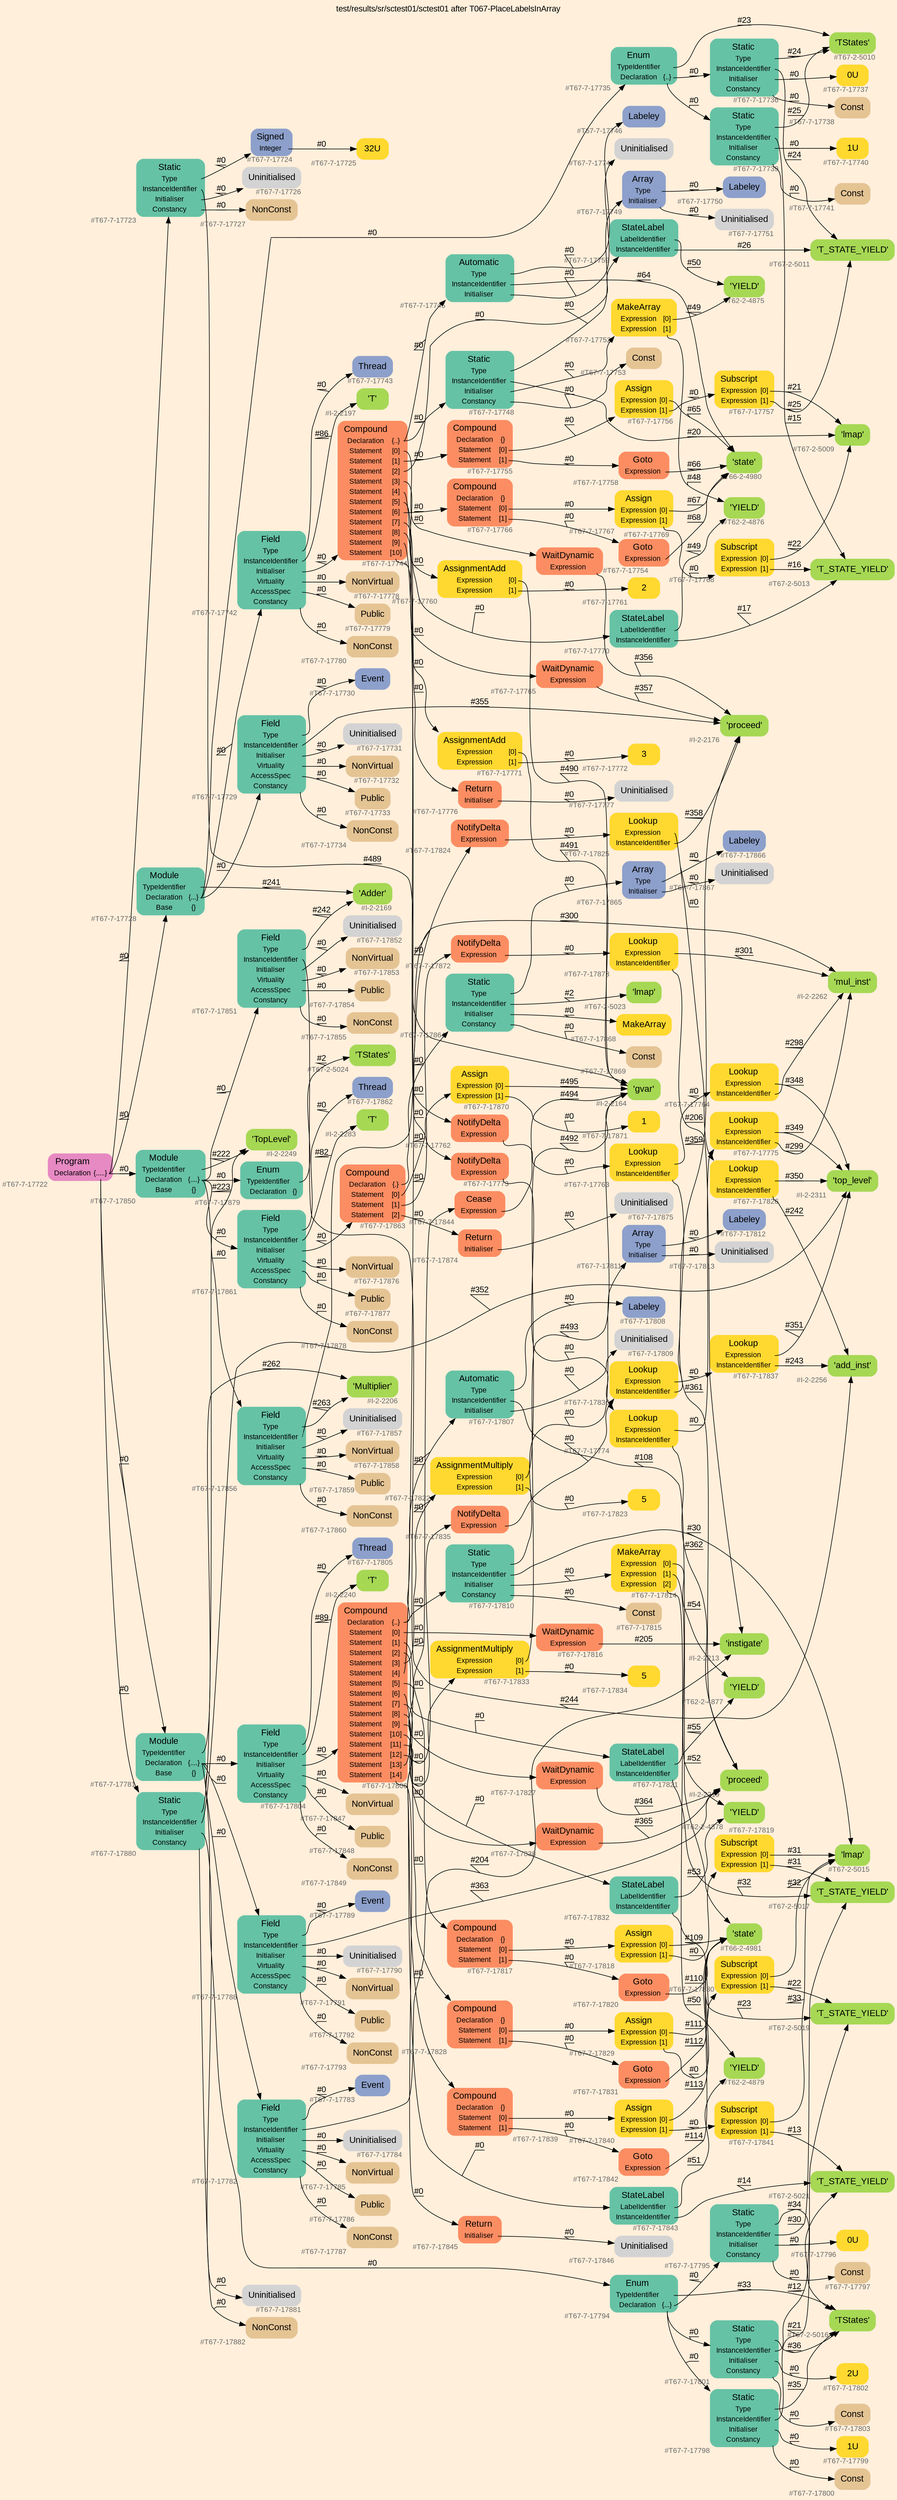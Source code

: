 digraph "test/results/sr/sctest01/sctest01 after T067-PlaceLabelsInArray" {
label = "test/results/sr/sctest01/sctest01 after T067-PlaceLabelsInArray"
labelloc = t
graph [
    rankdir = "LR"
    ranksep = 0.3
    bgcolor = antiquewhite1
    color = black
    fontcolor = black
    fontname = "Arial"
];
node [
    fontname = "Arial"
];
edge [
    fontname = "Arial"
];

// -------------------- node figure --------------------
// -------- block #T67-7-17722 ----------
"#T67-7-17722" [
    fillcolor = "/set28/4"
    xlabel = "#T67-7-17722"
    fontsize = "12"
    fontcolor = grey40
    shape = "plaintext"
    label = <<TABLE BORDER="0" CELLBORDER="0" CELLSPACING="0">
     <TR><TD><FONT COLOR="black" POINT-SIZE="15">Program</FONT></TD></TR>
     <TR><TD><FONT COLOR="black" POINT-SIZE="12">Declaration</FONT></TD><TD PORT="port0"><FONT COLOR="black" POINT-SIZE="12">{.....}</FONT></TD></TR>
    </TABLE>>
    style = "rounded,filled"
];

// -------- block #T67-7-17723 ----------
"#T67-7-17723" [
    fillcolor = "/set28/1"
    xlabel = "#T67-7-17723"
    fontsize = "12"
    fontcolor = grey40
    shape = "plaintext"
    label = <<TABLE BORDER="0" CELLBORDER="0" CELLSPACING="0">
     <TR><TD><FONT COLOR="black" POINT-SIZE="15">Static</FONT></TD></TR>
     <TR><TD><FONT COLOR="black" POINT-SIZE="12">Type</FONT></TD><TD PORT="port0"></TD></TR>
     <TR><TD><FONT COLOR="black" POINT-SIZE="12">InstanceIdentifier</FONT></TD><TD PORT="port1"></TD></TR>
     <TR><TD><FONT COLOR="black" POINT-SIZE="12">Initialiser</FONT></TD><TD PORT="port2"></TD></TR>
     <TR><TD><FONT COLOR="black" POINT-SIZE="12">Constancy</FONT></TD><TD PORT="port3"></TD></TR>
    </TABLE>>
    style = "rounded,filled"
];

// -------- block #T67-7-17724 ----------
"#T67-7-17724" [
    fillcolor = "/set28/3"
    xlabel = "#T67-7-17724"
    fontsize = "12"
    fontcolor = grey40
    shape = "plaintext"
    label = <<TABLE BORDER="0" CELLBORDER="0" CELLSPACING="0">
     <TR><TD><FONT COLOR="black" POINT-SIZE="15">Signed</FONT></TD></TR>
     <TR><TD><FONT COLOR="black" POINT-SIZE="12">Integer</FONT></TD><TD PORT="port0"></TD></TR>
    </TABLE>>
    style = "rounded,filled"
];

// -------- block #T67-7-17725 ----------
"#T67-7-17725" [
    fillcolor = "/set28/6"
    xlabel = "#T67-7-17725"
    fontsize = "12"
    fontcolor = grey40
    shape = "plaintext"
    label = <<TABLE BORDER="0" CELLBORDER="0" CELLSPACING="0">
     <TR><TD><FONT COLOR="black" POINT-SIZE="15">32U</FONT></TD></TR>
    </TABLE>>
    style = "rounded,filled"
];

// -------- block #I-2-2164 ----------
"#I-2-2164" [
    fillcolor = "/set28/5"
    xlabel = "#I-2-2164"
    fontsize = "12"
    fontcolor = grey40
    shape = "plaintext"
    label = <<TABLE BORDER="0" CELLBORDER="0" CELLSPACING="0">
     <TR><TD><FONT COLOR="black" POINT-SIZE="15">'gvar'</FONT></TD></TR>
    </TABLE>>
    style = "rounded,filled"
];

// -------- block #T67-7-17726 ----------
"#T67-7-17726" [
    xlabel = "#T67-7-17726"
    fontsize = "12"
    fontcolor = grey40
    shape = "plaintext"
    label = <<TABLE BORDER="0" CELLBORDER="0" CELLSPACING="0">
     <TR><TD><FONT COLOR="black" POINT-SIZE="15">Uninitialised</FONT></TD></TR>
    </TABLE>>
    style = "rounded,filled"
];

// -------- block #T67-7-17727 ----------
"#T67-7-17727" [
    fillcolor = "/set28/7"
    xlabel = "#T67-7-17727"
    fontsize = "12"
    fontcolor = grey40
    shape = "plaintext"
    label = <<TABLE BORDER="0" CELLBORDER="0" CELLSPACING="0">
     <TR><TD><FONT COLOR="black" POINT-SIZE="15">NonConst</FONT></TD></TR>
    </TABLE>>
    style = "rounded,filled"
];

// -------- block #T67-7-17728 ----------
"#T67-7-17728" [
    fillcolor = "/set28/1"
    xlabel = "#T67-7-17728"
    fontsize = "12"
    fontcolor = grey40
    shape = "plaintext"
    label = <<TABLE BORDER="0" CELLBORDER="0" CELLSPACING="0">
     <TR><TD><FONT COLOR="black" POINT-SIZE="15">Module</FONT></TD></TR>
     <TR><TD><FONT COLOR="black" POINT-SIZE="12">TypeIdentifier</FONT></TD><TD PORT="port0"></TD></TR>
     <TR><TD><FONT COLOR="black" POINT-SIZE="12">Declaration</FONT></TD><TD PORT="port1"><FONT COLOR="black" POINT-SIZE="12">{...}</FONT></TD></TR>
     <TR><TD><FONT COLOR="black" POINT-SIZE="12">Base</FONT></TD><TD PORT="port2"><FONT COLOR="black" POINT-SIZE="12">{}</FONT></TD></TR>
    </TABLE>>
    style = "rounded,filled"
];

// -------- block #I-2-2169 ----------
"#I-2-2169" [
    fillcolor = "/set28/5"
    xlabel = "#I-2-2169"
    fontsize = "12"
    fontcolor = grey40
    shape = "plaintext"
    label = <<TABLE BORDER="0" CELLBORDER="0" CELLSPACING="0">
     <TR><TD><FONT COLOR="black" POINT-SIZE="15">'Adder'</FONT></TD></TR>
    </TABLE>>
    style = "rounded,filled"
];

// -------- block #T67-7-17729 ----------
"#T67-7-17729" [
    fillcolor = "/set28/1"
    xlabel = "#T67-7-17729"
    fontsize = "12"
    fontcolor = grey40
    shape = "plaintext"
    label = <<TABLE BORDER="0" CELLBORDER="0" CELLSPACING="0">
     <TR><TD><FONT COLOR="black" POINT-SIZE="15">Field</FONT></TD></TR>
     <TR><TD><FONT COLOR="black" POINT-SIZE="12">Type</FONT></TD><TD PORT="port0"></TD></TR>
     <TR><TD><FONT COLOR="black" POINT-SIZE="12">InstanceIdentifier</FONT></TD><TD PORT="port1"></TD></TR>
     <TR><TD><FONT COLOR="black" POINT-SIZE="12">Initialiser</FONT></TD><TD PORT="port2"></TD></TR>
     <TR><TD><FONT COLOR="black" POINT-SIZE="12">Virtuality</FONT></TD><TD PORT="port3"></TD></TR>
     <TR><TD><FONT COLOR="black" POINT-SIZE="12">AccessSpec</FONT></TD><TD PORT="port4"></TD></TR>
     <TR><TD><FONT COLOR="black" POINT-SIZE="12">Constancy</FONT></TD><TD PORT="port5"></TD></TR>
    </TABLE>>
    style = "rounded,filled"
];

// -------- block #T67-7-17730 ----------
"#T67-7-17730" [
    fillcolor = "/set28/3"
    xlabel = "#T67-7-17730"
    fontsize = "12"
    fontcolor = grey40
    shape = "plaintext"
    label = <<TABLE BORDER="0" CELLBORDER="0" CELLSPACING="0">
     <TR><TD><FONT COLOR="black" POINT-SIZE="15">Event</FONT></TD></TR>
    </TABLE>>
    style = "rounded,filled"
];

// -------- block #I-2-2176 ----------
"#I-2-2176" [
    fillcolor = "/set28/5"
    xlabel = "#I-2-2176"
    fontsize = "12"
    fontcolor = grey40
    shape = "plaintext"
    label = <<TABLE BORDER="0" CELLBORDER="0" CELLSPACING="0">
     <TR><TD><FONT COLOR="black" POINT-SIZE="15">'proceed'</FONT></TD></TR>
    </TABLE>>
    style = "rounded,filled"
];

// -------- block #T67-7-17731 ----------
"#T67-7-17731" [
    xlabel = "#T67-7-17731"
    fontsize = "12"
    fontcolor = grey40
    shape = "plaintext"
    label = <<TABLE BORDER="0" CELLBORDER="0" CELLSPACING="0">
     <TR><TD><FONT COLOR="black" POINT-SIZE="15">Uninitialised</FONT></TD></TR>
    </TABLE>>
    style = "rounded,filled"
];

// -------- block #T67-7-17732 ----------
"#T67-7-17732" [
    fillcolor = "/set28/7"
    xlabel = "#T67-7-17732"
    fontsize = "12"
    fontcolor = grey40
    shape = "plaintext"
    label = <<TABLE BORDER="0" CELLBORDER="0" CELLSPACING="0">
     <TR><TD><FONT COLOR="black" POINT-SIZE="15">NonVirtual</FONT></TD></TR>
    </TABLE>>
    style = "rounded,filled"
];

// -------- block #T67-7-17733 ----------
"#T67-7-17733" [
    fillcolor = "/set28/7"
    xlabel = "#T67-7-17733"
    fontsize = "12"
    fontcolor = grey40
    shape = "plaintext"
    label = <<TABLE BORDER="0" CELLBORDER="0" CELLSPACING="0">
     <TR><TD><FONT COLOR="black" POINT-SIZE="15">Public</FONT></TD></TR>
    </TABLE>>
    style = "rounded,filled"
];

// -------- block #T67-7-17734 ----------
"#T67-7-17734" [
    fillcolor = "/set28/7"
    xlabel = "#T67-7-17734"
    fontsize = "12"
    fontcolor = grey40
    shape = "plaintext"
    label = <<TABLE BORDER="0" CELLBORDER="0" CELLSPACING="0">
     <TR><TD><FONT COLOR="black" POINT-SIZE="15">NonConst</FONT></TD></TR>
    </TABLE>>
    style = "rounded,filled"
];

// -------- block #T67-7-17735 ----------
"#T67-7-17735" [
    fillcolor = "/set28/1"
    xlabel = "#T67-7-17735"
    fontsize = "12"
    fontcolor = grey40
    shape = "plaintext"
    label = <<TABLE BORDER="0" CELLBORDER="0" CELLSPACING="0">
     <TR><TD><FONT COLOR="black" POINT-SIZE="15">Enum</FONT></TD></TR>
     <TR><TD><FONT COLOR="black" POINT-SIZE="12">TypeIdentifier</FONT></TD><TD PORT="port0"></TD></TR>
     <TR><TD><FONT COLOR="black" POINT-SIZE="12">Declaration</FONT></TD><TD PORT="port1"><FONT COLOR="black" POINT-SIZE="12">{..}</FONT></TD></TR>
    </TABLE>>
    style = "rounded,filled"
];

// -------- block #T67-2-5010 ----------
"#T67-2-5010" [
    fillcolor = "/set28/5"
    xlabel = "#T67-2-5010"
    fontsize = "12"
    fontcolor = grey40
    shape = "plaintext"
    label = <<TABLE BORDER="0" CELLBORDER="0" CELLSPACING="0">
     <TR><TD><FONT COLOR="black" POINT-SIZE="15">'TStates'</FONT></TD></TR>
    </TABLE>>
    style = "rounded,filled"
];

// -------- block #T67-7-17736 ----------
"#T67-7-17736" [
    fillcolor = "/set28/1"
    xlabel = "#T67-7-17736"
    fontsize = "12"
    fontcolor = grey40
    shape = "plaintext"
    label = <<TABLE BORDER="0" CELLBORDER="0" CELLSPACING="0">
     <TR><TD><FONT COLOR="black" POINT-SIZE="15">Static</FONT></TD></TR>
     <TR><TD><FONT COLOR="black" POINT-SIZE="12">Type</FONT></TD><TD PORT="port0"></TD></TR>
     <TR><TD><FONT COLOR="black" POINT-SIZE="12">InstanceIdentifier</FONT></TD><TD PORT="port1"></TD></TR>
     <TR><TD><FONT COLOR="black" POINT-SIZE="12">Initialiser</FONT></TD><TD PORT="port2"></TD></TR>
     <TR><TD><FONT COLOR="black" POINT-SIZE="12">Constancy</FONT></TD><TD PORT="port3"></TD></TR>
    </TABLE>>
    style = "rounded,filled"
];

// -------- block #T67-2-5011 ----------
"#T67-2-5011" [
    fillcolor = "/set28/5"
    xlabel = "#T67-2-5011"
    fontsize = "12"
    fontcolor = grey40
    shape = "plaintext"
    label = <<TABLE BORDER="0" CELLBORDER="0" CELLSPACING="0">
     <TR><TD><FONT COLOR="black" POINT-SIZE="15">'T_STATE_YIELD'</FONT></TD></TR>
    </TABLE>>
    style = "rounded,filled"
];

// -------- block #T67-7-17737 ----------
"#T67-7-17737" [
    fillcolor = "/set28/6"
    xlabel = "#T67-7-17737"
    fontsize = "12"
    fontcolor = grey40
    shape = "plaintext"
    label = <<TABLE BORDER="0" CELLBORDER="0" CELLSPACING="0">
     <TR><TD><FONT COLOR="black" POINT-SIZE="15">0U</FONT></TD></TR>
    </TABLE>>
    style = "rounded,filled"
];

// -------- block #T67-7-17738 ----------
"#T67-7-17738" [
    fillcolor = "/set28/7"
    xlabel = "#T67-7-17738"
    fontsize = "12"
    fontcolor = grey40
    shape = "plaintext"
    label = <<TABLE BORDER="0" CELLBORDER="0" CELLSPACING="0">
     <TR><TD><FONT COLOR="black" POINT-SIZE="15">Const</FONT></TD></TR>
    </TABLE>>
    style = "rounded,filled"
];

// -------- block #T67-7-17739 ----------
"#T67-7-17739" [
    fillcolor = "/set28/1"
    xlabel = "#T67-7-17739"
    fontsize = "12"
    fontcolor = grey40
    shape = "plaintext"
    label = <<TABLE BORDER="0" CELLBORDER="0" CELLSPACING="0">
     <TR><TD><FONT COLOR="black" POINT-SIZE="15">Static</FONT></TD></TR>
     <TR><TD><FONT COLOR="black" POINT-SIZE="12">Type</FONT></TD><TD PORT="port0"></TD></TR>
     <TR><TD><FONT COLOR="black" POINT-SIZE="12">InstanceIdentifier</FONT></TD><TD PORT="port1"></TD></TR>
     <TR><TD><FONT COLOR="black" POINT-SIZE="12">Initialiser</FONT></TD><TD PORT="port2"></TD></TR>
     <TR><TD><FONT COLOR="black" POINT-SIZE="12">Constancy</FONT></TD><TD PORT="port3"></TD></TR>
    </TABLE>>
    style = "rounded,filled"
];

// -------- block #T67-2-5013 ----------
"#T67-2-5013" [
    fillcolor = "/set28/5"
    xlabel = "#T67-2-5013"
    fontsize = "12"
    fontcolor = grey40
    shape = "plaintext"
    label = <<TABLE BORDER="0" CELLBORDER="0" CELLSPACING="0">
     <TR><TD><FONT COLOR="black" POINT-SIZE="15">'T_STATE_YIELD'</FONT></TD></TR>
    </TABLE>>
    style = "rounded,filled"
];

// -------- block #T67-7-17740 ----------
"#T67-7-17740" [
    fillcolor = "/set28/6"
    xlabel = "#T67-7-17740"
    fontsize = "12"
    fontcolor = grey40
    shape = "plaintext"
    label = <<TABLE BORDER="0" CELLBORDER="0" CELLSPACING="0">
     <TR><TD><FONT COLOR="black" POINT-SIZE="15">1U</FONT></TD></TR>
    </TABLE>>
    style = "rounded,filled"
];

// -------- block #T67-7-17741 ----------
"#T67-7-17741" [
    fillcolor = "/set28/7"
    xlabel = "#T67-7-17741"
    fontsize = "12"
    fontcolor = grey40
    shape = "plaintext"
    label = <<TABLE BORDER="0" CELLBORDER="0" CELLSPACING="0">
     <TR><TD><FONT COLOR="black" POINT-SIZE="15">Const</FONT></TD></TR>
    </TABLE>>
    style = "rounded,filled"
];

// -------- block #T67-7-17742 ----------
"#T67-7-17742" [
    fillcolor = "/set28/1"
    xlabel = "#T67-7-17742"
    fontsize = "12"
    fontcolor = grey40
    shape = "plaintext"
    label = <<TABLE BORDER="0" CELLBORDER="0" CELLSPACING="0">
     <TR><TD><FONT COLOR="black" POINT-SIZE="15">Field</FONT></TD></TR>
     <TR><TD><FONT COLOR="black" POINT-SIZE="12">Type</FONT></TD><TD PORT="port0"></TD></TR>
     <TR><TD><FONT COLOR="black" POINT-SIZE="12">InstanceIdentifier</FONT></TD><TD PORT="port1"></TD></TR>
     <TR><TD><FONT COLOR="black" POINT-SIZE="12">Initialiser</FONT></TD><TD PORT="port2"></TD></TR>
     <TR><TD><FONT COLOR="black" POINT-SIZE="12">Virtuality</FONT></TD><TD PORT="port3"></TD></TR>
     <TR><TD><FONT COLOR="black" POINT-SIZE="12">AccessSpec</FONT></TD><TD PORT="port4"></TD></TR>
     <TR><TD><FONT COLOR="black" POINT-SIZE="12">Constancy</FONT></TD><TD PORT="port5"></TD></TR>
    </TABLE>>
    style = "rounded,filled"
];

// -------- block #T67-7-17743 ----------
"#T67-7-17743" [
    fillcolor = "/set28/3"
    xlabel = "#T67-7-17743"
    fontsize = "12"
    fontcolor = grey40
    shape = "plaintext"
    label = <<TABLE BORDER="0" CELLBORDER="0" CELLSPACING="0">
     <TR><TD><FONT COLOR="black" POINT-SIZE="15">Thread</FONT></TD></TR>
    </TABLE>>
    style = "rounded,filled"
];

// -------- block #I-2-2197 ----------
"#I-2-2197" [
    fillcolor = "/set28/5"
    xlabel = "#I-2-2197"
    fontsize = "12"
    fontcolor = grey40
    shape = "plaintext"
    label = <<TABLE BORDER="0" CELLBORDER="0" CELLSPACING="0">
     <TR><TD><FONT COLOR="black" POINT-SIZE="15">'T'</FONT></TD></TR>
    </TABLE>>
    style = "rounded,filled"
];

// -------- block #T67-7-17744 ----------
"#T67-7-17744" [
    fillcolor = "/set28/2"
    xlabel = "#T67-7-17744"
    fontsize = "12"
    fontcolor = grey40
    shape = "plaintext"
    label = <<TABLE BORDER="0" CELLBORDER="0" CELLSPACING="0">
     <TR><TD><FONT COLOR="black" POINT-SIZE="15">Compound</FONT></TD></TR>
     <TR><TD><FONT COLOR="black" POINT-SIZE="12">Declaration</FONT></TD><TD PORT="port0"><FONT COLOR="black" POINT-SIZE="12">{..}</FONT></TD></TR>
     <TR><TD><FONT COLOR="black" POINT-SIZE="12">Statement</FONT></TD><TD PORT="port1"><FONT COLOR="black" POINT-SIZE="12">[0]</FONT></TD></TR>
     <TR><TD><FONT COLOR="black" POINT-SIZE="12">Statement</FONT></TD><TD PORT="port2"><FONT COLOR="black" POINT-SIZE="12">[1]</FONT></TD></TR>
     <TR><TD><FONT COLOR="black" POINT-SIZE="12">Statement</FONT></TD><TD PORT="port3"><FONT COLOR="black" POINT-SIZE="12">[2]</FONT></TD></TR>
     <TR><TD><FONT COLOR="black" POINT-SIZE="12">Statement</FONT></TD><TD PORT="port4"><FONT COLOR="black" POINT-SIZE="12">[3]</FONT></TD></TR>
     <TR><TD><FONT COLOR="black" POINT-SIZE="12">Statement</FONT></TD><TD PORT="port5"><FONT COLOR="black" POINT-SIZE="12">[4]</FONT></TD></TR>
     <TR><TD><FONT COLOR="black" POINT-SIZE="12">Statement</FONT></TD><TD PORT="port6"><FONT COLOR="black" POINT-SIZE="12">[5]</FONT></TD></TR>
     <TR><TD><FONT COLOR="black" POINT-SIZE="12">Statement</FONT></TD><TD PORT="port7"><FONT COLOR="black" POINT-SIZE="12">[6]</FONT></TD></TR>
     <TR><TD><FONT COLOR="black" POINT-SIZE="12">Statement</FONT></TD><TD PORT="port8"><FONT COLOR="black" POINT-SIZE="12">[7]</FONT></TD></TR>
     <TR><TD><FONT COLOR="black" POINT-SIZE="12">Statement</FONT></TD><TD PORT="port9"><FONT COLOR="black" POINT-SIZE="12">[8]</FONT></TD></TR>
     <TR><TD><FONT COLOR="black" POINT-SIZE="12">Statement</FONT></TD><TD PORT="port10"><FONT COLOR="black" POINT-SIZE="12">[9]</FONT></TD></TR>
     <TR><TD><FONT COLOR="black" POINT-SIZE="12">Statement</FONT></TD><TD PORT="port11"><FONT COLOR="black" POINT-SIZE="12">[10]</FONT></TD></TR>
    </TABLE>>
    style = "rounded,filled"
];

// -------- block #T67-7-17745 ----------
"#T67-7-17745" [
    fillcolor = "/set28/1"
    xlabel = "#T67-7-17745"
    fontsize = "12"
    fontcolor = grey40
    shape = "plaintext"
    label = <<TABLE BORDER="0" CELLBORDER="0" CELLSPACING="0">
     <TR><TD><FONT COLOR="black" POINT-SIZE="15">Automatic</FONT></TD></TR>
     <TR><TD><FONT COLOR="black" POINT-SIZE="12">Type</FONT></TD><TD PORT="port0"></TD></TR>
     <TR><TD><FONT COLOR="black" POINT-SIZE="12">InstanceIdentifier</FONT></TD><TD PORT="port1"></TD></TR>
     <TR><TD><FONT COLOR="black" POINT-SIZE="12">Initialiser</FONT></TD><TD PORT="port2"></TD></TR>
    </TABLE>>
    style = "rounded,filled"
];

// -------- block #T67-7-17746 ----------
"#T67-7-17746" [
    fillcolor = "/set28/3"
    xlabel = "#T67-7-17746"
    fontsize = "12"
    fontcolor = grey40
    shape = "plaintext"
    label = <<TABLE BORDER="0" CELLBORDER="0" CELLSPACING="0">
     <TR><TD><FONT COLOR="black" POINT-SIZE="15">Labeley</FONT></TD></TR>
    </TABLE>>
    style = "rounded,filled"
];

// -------- block #T66-2-4980 ----------
"#T66-2-4980" [
    fillcolor = "/set28/5"
    xlabel = "#T66-2-4980"
    fontsize = "12"
    fontcolor = grey40
    shape = "plaintext"
    label = <<TABLE BORDER="0" CELLBORDER="0" CELLSPACING="0">
     <TR><TD><FONT COLOR="black" POINT-SIZE="15">'state'</FONT></TD></TR>
    </TABLE>>
    style = "rounded,filled"
];

// -------- block #T67-7-17747 ----------
"#T67-7-17747" [
    xlabel = "#T67-7-17747"
    fontsize = "12"
    fontcolor = grey40
    shape = "plaintext"
    label = <<TABLE BORDER="0" CELLBORDER="0" CELLSPACING="0">
     <TR><TD><FONT COLOR="black" POINT-SIZE="15">Uninitialised</FONT></TD></TR>
    </TABLE>>
    style = "rounded,filled"
];

// -------- block #T67-7-17748 ----------
"#T67-7-17748" [
    fillcolor = "/set28/1"
    xlabel = "#T67-7-17748"
    fontsize = "12"
    fontcolor = grey40
    shape = "plaintext"
    label = <<TABLE BORDER="0" CELLBORDER="0" CELLSPACING="0">
     <TR><TD><FONT COLOR="black" POINT-SIZE="15">Static</FONT></TD></TR>
     <TR><TD><FONT COLOR="black" POINT-SIZE="12">Type</FONT></TD><TD PORT="port0"></TD></TR>
     <TR><TD><FONT COLOR="black" POINT-SIZE="12">InstanceIdentifier</FONT></TD><TD PORT="port1"></TD></TR>
     <TR><TD><FONT COLOR="black" POINT-SIZE="12">Initialiser</FONT></TD><TD PORT="port2"></TD></TR>
     <TR><TD><FONT COLOR="black" POINT-SIZE="12">Constancy</FONT></TD><TD PORT="port3"></TD></TR>
    </TABLE>>
    style = "rounded,filled"
];

// -------- block #T67-7-17749 ----------
"#T67-7-17749" [
    fillcolor = "/set28/3"
    xlabel = "#T67-7-17749"
    fontsize = "12"
    fontcolor = grey40
    shape = "plaintext"
    label = <<TABLE BORDER="0" CELLBORDER="0" CELLSPACING="0">
     <TR><TD><FONT COLOR="black" POINT-SIZE="15">Array</FONT></TD></TR>
     <TR><TD><FONT COLOR="black" POINT-SIZE="12">Type</FONT></TD><TD PORT="port0"></TD></TR>
     <TR><TD><FONT COLOR="black" POINT-SIZE="12">Initialiser</FONT></TD><TD PORT="port1"></TD></TR>
    </TABLE>>
    style = "rounded,filled"
];

// -------- block #T67-7-17750 ----------
"#T67-7-17750" [
    fillcolor = "/set28/3"
    xlabel = "#T67-7-17750"
    fontsize = "12"
    fontcolor = grey40
    shape = "plaintext"
    label = <<TABLE BORDER="0" CELLBORDER="0" CELLSPACING="0">
     <TR><TD><FONT COLOR="black" POINT-SIZE="15">Labeley</FONT></TD></TR>
    </TABLE>>
    style = "rounded,filled"
];

// -------- block #T67-7-17751 ----------
"#T67-7-17751" [
    xlabel = "#T67-7-17751"
    fontsize = "12"
    fontcolor = grey40
    shape = "plaintext"
    label = <<TABLE BORDER="0" CELLBORDER="0" CELLSPACING="0">
     <TR><TD><FONT COLOR="black" POINT-SIZE="15">Uninitialised</FONT></TD></TR>
    </TABLE>>
    style = "rounded,filled"
];

// -------- block #T67-2-5009 ----------
"#T67-2-5009" [
    fillcolor = "/set28/5"
    xlabel = "#T67-2-5009"
    fontsize = "12"
    fontcolor = grey40
    shape = "plaintext"
    label = <<TABLE BORDER="0" CELLBORDER="0" CELLSPACING="0">
     <TR><TD><FONT COLOR="black" POINT-SIZE="15">'lmap'</FONT></TD></TR>
    </TABLE>>
    style = "rounded,filled"
];

// -------- block #T67-7-17752 ----------
"#T67-7-17752" [
    fillcolor = "/set28/6"
    xlabel = "#T67-7-17752"
    fontsize = "12"
    fontcolor = grey40
    shape = "plaintext"
    label = <<TABLE BORDER="0" CELLBORDER="0" CELLSPACING="0">
     <TR><TD><FONT COLOR="black" POINT-SIZE="15">MakeArray</FONT></TD></TR>
     <TR><TD><FONT COLOR="black" POINT-SIZE="12">Expression</FONT></TD><TD PORT="port0"><FONT COLOR="black" POINT-SIZE="12">[0]</FONT></TD></TR>
     <TR><TD><FONT COLOR="black" POINT-SIZE="12">Expression</FONT></TD><TD PORT="port1"><FONT COLOR="black" POINT-SIZE="12">[1]</FONT></TD></TR>
    </TABLE>>
    style = "rounded,filled"
];

// -------- block #T62-2-4875 ----------
"#T62-2-4875" [
    fillcolor = "/set28/5"
    xlabel = "#T62-2-4875"
    fontsize = "12"
    fontcolor = grey40
    shape = "plaintext"
    label = <<TABLE BORDER="0" CELLBORDER="0" CELLSPACING="0">
     <TR><TD><FONT COLOR="black" POINT-SIZE="15">'YIELD'</FONT></TD></TR>
    </TABLE>>
    style = "rounded,filled"
];

// -------- block #T62-2-4876 ----------
"#T62-2-4876" [
    fillcolor = "/set28/5"
    xlabel = "#T62-2-4876"
    fontsize = "12"
    fontcolor = grey40
    shape = "plaintext"
    label = <<TABLE BORDER="0" CELLBORDER="0" CELLSPACING="0">
     <TR><TD><FONT COLOR="black" POINT-SIZE="15">'YIELD'</FONT></TD></TR>
    </TABLE>>
    style = "rounded,filled"
];

// -------- block #T67-7-17753 ----------
"#T67-7-17753" [
    fillcolor = "/set28/7"
    xlabel = "#T67-7-17753"
    fontsize = "12"
    fontcolor = grey40
    shape = "plaintext"
    label = <<TABLE BORDER="0" CELLBORDER="0" CELLSPACING="0">
     <TR><TD><FONT COLOR="black" POINT-SIZE="15">Const</FONT></TD></TR>
    </TABLE>>
    style = "rounded,filled"
];

// -------- block #T67-7-17754 ----------
"#T67-7-17754" [
    fillcolor = "/set28/2"
    xlabel = "#T67-7-17754"
    fontsize = "12"
    fontcolor = grey40
    shape = "plaintext"
    label = <<TABLE BORDER="0" CELLBORDER="0" CELLSPACING="0">
     <TR><TD><FONT COLOR="black" POINT-SIZE="15">WaitDynamic</FONT></TD></TR>
     <TR><TD><FONT COLOR="black" POINT-SIZE="12">Expression</FONT></TD><TD PORT="port0"></TD></TR>
    </TABLE>>
    style = "rounded,filled"
];

// -------- block #T67-7-17755 ----------
"#T67-7-17755" [
    fillcolor = "/set28/2"
    xlabel = "#T67-7-17755"
    fontsize = "12"
    fontcolor = grey40
    shape = "plaintext"
    label = <<TABLE BORDER="0" CELLBORDER="0" CELLSPACING="0">
     <TR><TD><FONT COLOR="black" POINT-SIZE="15">Compound</FONT></TD></TR>
     <TR><TD><FONT COLOR="black" POINT-SIZE="12">Declaration</FONT></TD><TD PORT="port0"><FONT COLOR="black" POINT-SIZE="12">{}</FONT></TD></TR>
     <TR><TD><FONT COLOR="black" POINT-SIZE="12">Statement</FONT></TD><TD PORT="port1"><FONT COLOR="black" POINT-SIZE="12">[0]</FONT></TD></TR>
     <TR><TD><FONT COLOR="black" POINT-SIZE="12">Statement</FONT></TD><TD PORT="port2"><FONT COLOR="black" POINT-SIZE="12">[1]</FONT></TD></TR>
    </TABLE>>
    style = "rounded,filled"
];

// -------- block #T67-7-17756 ----------
"#T67-7-17756" [
    fillcolor = "/set28/6"
    xlabel = "#T67-7-17756"
    fontsize = "12"
    fontcolor = grey40
    shape = "plaintext"
    label = <<TABLE BORDER="0" CELLBORDER="0" CELLSPACING="0">
     <TR><TD><FONT COLOR="black" POINT-SIZE="15">Assign</FONT></TD></TR>
     <TR><TD><FONT COLOR="black" POINT-SIZE="12">Expression</FONT></TD><TD PORT="port0"><FONT COLOR="black" POINT-SIZE="12">[0]</FONT></TD></TR>
     <TR><TD><FONT COLOR="black" POINT-SIZE="12">Expression</FONT></TD><TD PORT="port1"><FONT COLOR="black" POINT-SIZE="12">[1]</FONT></TD></TR>
    </TABLE>>
    style = "rounded,filled"
];

// -------- block #T67-7-17757 ----------
"#T67-7-17757" [
    fillcolor = "/set28/6"
    xlabel = "#T67-7-17757"
    fontsize = "12"
    fontcolor = grey40
    shape = "plaintext"
    label = <<TABLE BORDER="0" CELLBORDER="0" CELLSPACING="0">
     <TR><TD><FONT COLOR="black" POINT-SIZE="15">Subscript</FONT></TD></TR>
     <TR><TD><FONT COLOR="black" POINT-SIZE="12">Expression</FONT></TD><TD PORT="port0"><FONT COLOR="black" POINT-SIZE="12">[0]</FONT></TD></TR>
     <TR><TD><FONT COLOR="black" POINT-SIZE="12">Expression</FONT></TD><TD PORT="port1"><FONT COLOR="black" POINT-SIZE="12">[1]</FONT></TD></TR>
    </TABLE>>
    style = "rounded,filled"
];

// -------- block #T67-7-17758 ----------
"#T67-7-17758" [
    fillcolor = "/set28/2"
    xlabel = "#T67-7-17758"
    fontsize = "12"
    fontcolor = grey40
    shape = "plaintext"
    label = <<TABLE BORDER="0" CELLBORDER="0" CELLSPACING="0">
     <TR><TD><FONT COLOR="black" POINT-SIZE="15">Goto</FONT></TD></TR>
     <TR><TD><FONT COLOR="black" POINT-SIZE="12">Expression</FONT></TD><TD PORT="port0"></TD></TR>
    </TABLE>>
    style = "rounded,filled"
];

// -------- block #T67-7-17759 ----------
"#T67-7-17759" [
    fillcolor = "/set28/1"
    xlabel = "#T67-7-17759"
    fontsize = "12"
    fontcolor = grey40
    shape = "plaintext"
    label = <<TABLE BORDER="0" CELLBORDER="0" CELLSPACING="0">
     <TR><TD><FONT COLOR="black" POINT-SIZE="15">StateLabel</FONT></TD></TR>
     <TR><TD><FONT COLOR="black" POINT-SIZE="12">LabelIdentifier</FONT></TD><TD PORT="port0"></TD></TR>
     <TR><TD><FONT COLOR="black" POINT-SIZE="12">InstanceIdentifier</FONT></TD><TD PORT="port1"></TD></TR>
    </TABLE>>
    style = "rounded,filled"
];

// -------- block #T67-7-17760 ----------
"#T67-7-17760" [
    fillcolor = "/set28/6"
    xlabel = "#T67-7-17760"
    fontsize = "12"
    fontcolor = grey40
    shape = "plaintext"
    label = <<TABLE BORDER="0" CELLBORDER="0" CELLSPACING="0">
     <TR><TD><FONT COLOR="black" POINT-SIZE="15">AssignmentAdd</FONT></TD></TR>
     <TR><TD><FONT COLOR="black" POINT-SIZE="12">Expression</FONT></TD><TD PORT="port0"><FONT COLOR="black" POINT-SIZE="12">[0]</FONT></TD></TR>
     <TR><TD><FONT COLOR="black" POINT-SIZE="12">Expression</FONT></TD><TD PORT="port1"><FONT COLOR="black" POINT-SIZE="12">[1]</FONT></TD></TR>
    </TABLE>>
    style = "rounded,filled"
];

// -------- block #T67-7-17761 ----------
"#T67-7-17761" [
    fillcolor = "/set28/6"
    xlabel = "#T67-7-17761"
    fontsize = "12"
    fontcolor = grey40
    shape = "plaintext"
    label = <<TABLE BORDER="0" CELLBORDER="0" CELLSPACING="0">
     <TR><TD><FONT COLOR="black" POINT-SIZE="15">2</FONT></TD></TR>
    </TABLE>>
    style = "rounded,filled"
];

// -------- block #T67-7-17762 ----------
"#T67-7-17762" [
    fillcolor = "/set28/2"
    xlabel = "#T67-7-17762"
    fontsize = "12"
    fontcolor = grey40
    shape = "plaintext"
    label = <<TABLE BORDER="0" CELLBORDER="0" CELLSPACING="0">
     <TR><TD><FONT COLOR="black" POINT-SIZE="15">NotifyDelta</FONT></TD></TR>
     <TR><TD><FONT COLOR="black" POINT-SIZE="12">Expression</FONT></TD><TD PORT="port0"></TD></TR>
    </TABLE>>
    style = "rounded,filled"
];

// -------- block #T67-7-17763 ----------
"#T67-7-17763" [
    fillcolor = "/set28/6"
    xlabel = "#T67-7-17763"
    fontsize = "12"
    fontcolor = grey40
    shape = "plaintext"
    label = <<TABLE BORDER="0" CELLBORDER="0" CELLSPACING="0">
     <TR><TD><FONT COLOR="black" POINT-SIZE="15">Lookup</FONT></TD></TR>
     <TR><TD><FONT COLOR="black" POINT-SIZE="12">Expression</FONT></TD><TD PORT="port0"></TD></TR>
     <TR><TD><FONT COLOR="black" POINT-SIZE="12">InstanceIdentifier</FONT></TD><TD PORT="port1"></TD></TR>
    </TABLE>>
    style = "rounded,filled"
];

// -------- block #T67-7-17764 ----------
"#T67-7-17764" [
    fillcolor = "/set28/6"
    xlabel = "#T67-7-17764"
    fontsize = "12"
    fontcolor = grey40
    shape = "plaintext"
    label = <<TABLE BORDER="0" CELLBORDER="0" CELLSPACING="0">
     <TR><TD><FONT COLOR="black" POINT-SIZE="15">Lookup</FONT></TD></TR>
     <TR><TD><FONT COLOR="black" POINT-SIZE="12">Expression</FONT></TD><TD PORT="port0"></TD></TR>
     <TR><TD><FONT COLOR="black" POINT-SIZE="12">InstanceIdentifier</FONT></TD><TD PORT="port1"></TD></TR>
    </TABLE>>
    style = "rounded,filled"
];

// -------- block #I-2-2311 ----------
"#I-2-2311" [
    fillcolor = "/set28/5"
    xlabel = "#I-2-2311"
    fontsize = "12"
    fontcolor = grey40
    shape = "plaintext"
    label = <<TABLE BORDER="0" CELLBORDER="0" CELLSPACING="0">
     <TR><TD><FONT COLOR="black" POINT-SIZE="15">'top_level'</FONT></TD></TR>
    </TABLE>>
    style = "rounded,filled"
];

// -------- block #I-2-2262 ----------
"#I-2-2262" [
    fillcolor = "/set28/5"
    xlabel = "#I-2-2262"
    fontsize = "12"
    fontcolor = grey40
    shape = "plaintext"
    label = <<TABLE BORDER="0" CELLBORDER="0" CELLSPACING="0">
     <TR><TD><FONT COLOR="black" POINT-SIZE="15">'mul_inst'</FONT></TD></TR>
    </TABLE>>
    style = "rounded,filled"
];

// -------- block #I-2-2219 ----------
"#I-2-2219" [
    fillcolor = "/set28/5"
    xlabel = "#I-2-2219"
    fontsize = "12"
    fontcolor = grey40
    shape = "plaintext"
    label = <<TABLE BORDER="0" CELLBORDER="0" CELLSPACING="0">
     <TR><TD><FONT COLOR="black" POINT-SIZE="15">'proceed'</FONT></TD></TR>
    </TABLE>>
    style = "rounded,filled"
];

// -------- block #T67-7-17765 ----------
"#T67-7-17765" [
    fillcolor = "/set28/2"
    xlabel = "#T67-7-17765"
    fontsize = "12"
    fontcolor = grey40
    shape = "plaintext"
    label = <<TABLE BORDER="0" CELLBORDER="0" CELLSPACING="0">
     <TR><TD><FONT COLOR="black" POINT-SIZE="15">WaitDynamic</FONT></TD></TR>
     <TR><TD><FONT COLOR="black" POINT-SIZE="12">Expression</FONT></TD><TD PORT="port0"></TD></TR>
    </TABLE>>
    style = "rounded,filled"
];

// -------- block #T67-7-17766 ----------
"#T67-7-17766" [
    fillcolor = "/set28/2"
    xlabel = "#T67-7-17766"
    fontsize = "12"
    fontcolor = grey40
    shape = "plaintext"
    label = <<TABLE BORDER="0" CELLBORDER="0" CELLSPACING="0">
     <TR><TD><FONT COLOR="black" POINT-SIZE="15">Compound</FONT></TD></TR>
     <TR><TD><FONT COLOR="black" POINT-SIZE="12">Declaration</FONT></TD><TD PORT="port0"><FONT COLOR="black" POINT-SIZE="12">{}</FONT></TD></TR>
     <TR><TD><FONT COLOR="black" POINT-SIZE="12">Statement</FONT></TD><TD PORT="port1"><FONT COLOR="black" POINT-SIZE="12">[0]</FONT></TD></TR>
     <TR><TD><FONT COLOR="black" POINT-SIZE="12">Statement</FONT></TD><TD PORT="port2"><FONT COLOR="black" POINT-SIZE="12">[1]</FONT></TD></TR>
    </TABLE>>
    style = "rounded,filled"
];

// -------- block #T67-7-17767 ----------
"#T67-7-17767" [
    fillcolor = "/set28/6"
    xlabel = "#T67-7-17767"
    fontsize = "12"
    fontcolor = grey40
    shape = "plaintext"
    label = <<TABLE BORDER="0" CELLBORDER="0" CELLSPACING="0">
     <TR><TD><FONT COLOR="black" POINT-SIZE="15">Assign</FONT></TD></TR>
     <TR><TD><FONT COLOR="black" POINT-SIZE="12">Expression</FONT></TD><TD PORT="port0"><FONT COLOR="black" POINT-SIZE="12">[0]</FONT></TD></TR>
     <TR><TD><FONT COLOR="black" POINT-SIZE="12">Expression</FONT></TD><TD PORT="port1"><FONT COLOR="black" POINT-SIZE="12">[1]</FONT></TD></TR>
    </TABLE>>
    style = "rounded,filled"
];

// -------- block #T67-7-17768 ----------
"#T67-7-17768" [
    fillcolor = "/set28/6"
    xlabel = "#T67-7-17768"
    fontsize = "12"
    fontcolor = grey40
    shape = "plaintext"
    label = <<TABLE BORDER="0" CELLBORDER="0" CELLSPACING="0">
     <TR><TD><FONT COLOR="black" POINT-SIZE="15">Subscript</FONT></TD></TR>
     <TR><TD><FONT COLOR="black" POINT-SIZE="12">Expression</FONT></TD><TD PORT="port0"><FONT COLOR="black" POINT-SIZE="12">[0]</FONT></TD></TR>
     <TR><TD><FONT COLOR="black" POINT-SIZE="12">Expression</FONT></TD><TD PORT="port1"><FONT COLOR="black" POINT-SIZE="12">[1]</FONT></TD></TR>
    </TABLE>>
    style = "rounded,filled"
];

// -------- block #T67-7-17769 ----------
"#T67-7-17769" [
    fillcolor = "/set28/2"
    xlabel = "#T67-7-17769"
    fontsize = "12"
    fontcolor = grey40
    shape = "plaintext"
    label = <<TABLE BORDER="0" CELLBORDER="0" CELLSPACING="0">
     <TR><TD><FONT COLOR="black" POINT-SIZE="15">Goto</FONT></TD></TR>
     <TR><TD><FONT COLOR="black" POINT-SIZE="12">Expression</FONT></TD><TD PORT="port0"></TD></TR>
    </TABLE>>
    style = "rounded,filled"
];

// -------- block #T67-7-17770 ----------
"#T67-7-17770" [
    fillcolor = "/set28/1"
    xlabel = "#T67-7-17770"
    fontsize = "12"
    fontcolor = grey40
    shape = "plaintext"
    label = <<TABLE BORDER="0" CELLBORDER="0" CELLSPACING="0">
     <TR><TD><FONT COLOR="black" POINT-SIZE="15">StateLabel</FONT></TD></TR>
     <TR><TD><FONT COLOR="black" POINT-SIZE="12">LabelIdentifier</FONT></TD><TD PORT="port0"></TD></TR>
     <TR><TD><FONT COLOR="black" POINT-SIZE="12">InstanceIdentifier</FONT></TD><TD PORT="port1"></TD></TR>
    </TABLE>>
    style = "rounded,filled"
];

// -------- block #T67-7-17771 ----------
"#T67-7-17771" [
    fillcolor = "/set28/6"
    xlabel = "#T67-7-17771"
    fontsize = "12"
    fontcolor = grey40
    shape = "plaintext"
    label = <<TABLE BORDER="0" CELLBORDER="0" CELLSPACING="0">
     <TR><TD><FONT COLOR="black" POINT-SIZE="15">AssignmentAdd</FONT></TD></TR>
     <TR><TD><FONT COLOR="black" POINT-SIZE="12">Expression</FONT></TD><TD PORT="port0"><FONT COLOR="black" POINT-SIZE="12">[0]</FONT></TD></TR>
     <TR><TD><FONT COLOR="black" POINT-SIZE="12">Expression</FONT></TD><TD PORT="port1"><FONT COLOR="black" POINT-SIZE="12">[1]</FONT></TD></TR>
    </TABLE>>
    style = "rounded,filled"
];

// -------- block #T67-7-17772 ----------
"#T67-7-17772" [
    fillcolor = "/set28/6"
    xlabel = "#T67-7-17772"
    fontsize = "12"
    fontcolor = grey40
    shape = "plaintext"
    label = <<TABLE BORDER="0" CELLBORDER="0" CELLSPACING="0">
     <TR><TD><FONT COLOR="black" POINT-SIZE="15">3</FONT></TD></TR>
    </TABLE>>
    style = "rounded,filled"
];

// -------- block #T67-7-17773 ----------
"#T67-7-17773" [
    fillcolor = "/set28/2"
    xlabel = "#T67-7-17773"
    fontsize = "12"
    fontcolor = grey40
    shape = "plaintext"
    label = <<TABLE BORDER="0" CELLBORDER="0" CELLSPACING="0">
     <TR><TD><FONT COLOR="black" POINT-SIZE="15">NotifyDelta</FONT></TD></TR>
     <TR><TD><FONT COLOR="black" POINT-SIZE="12">Expression</FONT></TD><TD PORT="port0"></TD></TR>
    </TABLE>>
    style = "rounded,filled"
];

// -------- block #T67-7-17774 ----------
"#T67-7-17774" [
    fillcolor = "/set28/6"
    xlabel = "#T67-7-17774"
    fontsize = "12"
    fontcolor = grey40
    shape = "plaintext"
    label = <<TABLE BORDER="0" CELLBORDER="0" CELLSPACING="0">
     <TR><TD><FONT COLOR="black" POINT-SIZE="15">Lookup</FONT></TD></TR>
     <TR><TD><FONT COLOR="black" POINT-SIZE="12">Expression</FONT></TD><TD PORT="port0"></TD></TR>
     <TR><TD><FONT COLOR="black" POINT-SIZE="12">InstanceIdentifier</FONT></TD><TD PORT="port1"></TD></TR>
    </TABLE>>
    style = "rounded,filled"
];

// -------- block #T67-7-17775 ----------
"#T67-7-17775" [
    fillcolor = "/set28/6"
    xlabel = "#T67-7-17775"
    fontsize = "12"
    fontcolor = grey40
    shape = "plaintext"
    label = <<TABLE BORDER="0" CELLBORDER="0" CELLSPACING="0">
     <TR><TD><FONT COLOR="black" POINT-SIZE="15">Lookup</FONT></TD></TR>
     <TR><TD><FONT COLOR="black" POINT-SIZE="12">Expression</FONT></TD><TD PORT="port0"></TD></TR>
     <TR><TD><FONT COLOR="black" POINT-SIZE="12">InstanceIdentifier</FONT></TD><TD PORT="port1"></TD></TR>
    </TABLE>>
    style = "rounded,filled"
];

// -------- block #T67-7-17776 ----------
"#T67-7-17776" [
    fillcolor = "/set28/2"
    xlabel = "#T67-7-17776"
    fontsize = "12"
    fontcolor = grey40
    shape = "plaintext"
    label = <<TABLE BORDER="0" CELLBORDER="0" CELLSPACING="0">
     <TR><TD><FONT COLOR="black" POINT-SIZE="15">Return</FONT></TD></TR>
     <TR><TD><FONT COLOR="black" POINT-SIZE="12">Initialiser</FONT></TD><TD PORT="port0"></TD></TR>
    </TABLE>>
    style = "rounded,filled"
];

// -------- block #T67-7-17777 ----------
"#T67-7-17777" [
    xlabel = "#T67-7-17777"
    fontsize = "12"
    fontcolor = grey40
    shape = "plaintext"
    label = <<TABLE BORDER="0" CELLBORDER="0" CELLSPACING="0">
     <TR><TD><FONT COLOR="black" POINT-SIZE="15">Uninitialised</FONT></TD></TR>
    </TABLE>>
    style = "rounded,filled"
];

// -------- block #T67-7-17778 ----------
"#T67-7-17778" [
    fillcolor = "/set28/7"
    xlabel = "#T67-7-17778"
    fontsize = "12"
    fontcolor = grey40
    shape = "plaintext"
    label = <<TABLE BORDER="0" CELLBORDER="0" CELLSPACING="0">
     <TR><TD><FONT COLOR="black" POINT-SIZE="15">NonVirtual</FONT></TD></TR>
    </TABLE>>
    style = "rounded,filled"
];

// -------- block #T67-7-17779 ----------
"#T67-7-17779" [
    fillcolor = "/set28/7"
    xlabel = "#T67-7-17779"
    fontsize = "12"
    fontcolor = grey40
    shape = "plaintext"
    label = <<TABLE BORDER="0" CELLBORDER="0" CELLSPACING="0">
     <TR><TD><FONT COLOR="black" POINT-SIZE="15">Public</FONT></TD></TR>
    </TABLE>>
    style = "rounded,filled"
];

// -------- block #T67-7-17780 ----------
"#T67-7-17780" [
    fillcolor = "/set28/7"
    xlabel = "#T67-7-17780"
    fontsize = "12"
    fontcolor = grey40
    shape = "plaintext"
    label = <<TABLE BORDER="0" CELLBORDER="0" CELLSPACING="0">
     <TR><TD><FONT COLOR="black" POINT-SIZE="15">NonConst</FONT></TD></TR>
    </TABLE>>
    style = "rounded,filled"
];

// -------- block #T67-7-17781 ----------
"#T67-7-17781" [
    fillcolor = "/set28/1"
    xlabel = "#T67-7-17781"
    fontsize = "12"
    fontcolor = grey40
    shape = "plaintext"
    label = <<TABLE BORDER="0" CELLBORDER="0" CELLSPACING="0">
     <TR><TD><FONT COLOR="black" POINT-SIZE="15">Module</FONT></TD></TR>
     <TR><TD><FONT COLOR="black" POINT-SIZE="12">TypeIdentifier</FONT></TD><TD PORT="port0"></TD></TR>
     <TR><TD><FONT COLOR="black" POINT-SIZE="12">Declaration</FONT></TD><TD PORT="port1"><FONT COLOR="black" POINT-SIZE="12">{....}</FONT></TD></TR>
     <TR><TD><FONT COLOR="black" POINT-SIZE="12">Base</FONT></TD><TD PORT="port2"><FONT COLOR="black" POINT-SIZE="12">{}</FONT></TD></TR>
    </TABLE>>
    style = "rounded,filled"
];

// -------- block #I-2-2206 ----------
"#I-2-2206" [
    fillcolor = "/set28/5"
    xlabel = "#I-2-2206"
    fontsize = "12"
    fontcolor = grey40
    shape = "plaintext"
    label = <<TABLE BORDER="0" CELLBORDER="0" CELLSPACING="0">
     <TR><TD><FONT COLOR="black" POINT-SIZE="15">'Multiplier'</FONT></TD></TR>
    </TABLE>>
    style = "rounded,filled"
];

// -------- block #T67-7-17782 ----------
"#T67-7-17782" [
    fillcolor = "/set28/1"
    xlabel = "#T67-7-17782"
    fontsize = "12"
    fontcolor = grey40
    shape = "plaintext"
    label = <<TABLE BORDER="0" CELLBORDER="0" CELLSPACING="0">
     <TR><TD><FONT COLOR="black" POINT-SIZE="15">Field</FONT></TD></TR>
     <TR><TD><FONT COLOR="black" POINT-SIZE="12">Type</FONT></TD><TD PORT="port0"></TD></TR>
     <TR><TD><FONT COLOR="black" POINT-SIZE="12">InstanceIdentifier</FONT></TD><TD PORT="port1"></TD></TR>
     <TR><TD><FONT COLOR="black" POINT-SIZE="12">Initialiser</FONT></TD><TD PORT="port2"></TD></TR>
     <TR><TD><FONT COLOR="black" POINT-SIZE="12">Virtuality</FONT></TD><TD PORT="port3"></TD></TR>
     <TR><TD><FONT COLOR="black" POINT-SIZE="12">AccessSpec</FONT></TD><TD PORT="port4"></TD></TR>
     <TR><TD><FONT COLOR="black" POINT-SIZE="12">Constancy</FONT></TD><TD PORT="port5"></TD></TR>
    </TABLE>>
    style = "rounded,filled"
];

// -------- block #T67-7-17783 ----------
"#T67-7-17783" [
    fillcolor = "/set28/3"
    xlabel = "#T67-7-17783"
    fontsize = "12"
    fontcolor = grey40
    shape = "plaintext"
    label = <<TABLE BORDER="0" CELLBORDER="0" CELLSPACING="0">
     <TR><TD><FONT COLOR="black" POINT-SIZE="15">Event</FONT></TD></TR>
    </TABLE>>
    style = "rounded,filled"
];

// -------- block #I-2-2213 ----------
"#I-2-2213" [
    fillcolor = "/set28/5"
    xlabel = "#I-2-2213"
    fontsize = "12"
    fontcolor = grey40
    shape = "plaintext"
    label = <<TABLE BORDER="0" CELLBORDER="0" CELLSPACING="0">
     <TR><TD><FONT COLOR="black" POINT-SIZE="15">'instigate'</FONT></TD></TR>
    </TABLE>>
    style = "rounded,filled"
];

// -------- block #T67-7-17784 ----------
"#T67-7-17784" [
    xlabel = "#T67-7-17784"
    fontsize = "12"
    fontcolor = grey40
    shape = "plaintext"
    label = <<TABLE BORDER="0" CELLBORDER="0" CELLSPACING="0">
     <TR><TD><FONT COLOR="black" POINT-SIZE="15">Uninitialised</FONT></TD></TR>
    </TABLE>>
    style = "rounded,filled"
];

// -------- block #T67-7-17785 ----------
"#T67-7-17785" [
    fillcolor = "/set28/7"
    xlabel = "#T67-7-17785"
    fontsize = "12"
    fontcolor = grey40
    shape = "plaintext"
    label = <<TABLE BORDER="0" CELLBORDER="0" CELLSPACING="0">
     <TR><TD><FONT COLOR="black" POINT-SIZE="15">NonVirtual</FONT></TD></TR>
    </TABLE>>
    style = "rounded,filled"
];

// -------- block #T67-7-17786 ----------
"#T67-7-17786" [
    fillcolor = "/set28/7"
    xlabel = "#T67-7-17786"
    fontsize = "12"
    fontcolor = grey40
    shape = "plaintext"
    label = <<TABLE BORDER="0" CELLBORDER="0" CELLSPACING="0">
     <TR><TD><FONT COLOR="black" POINT-SIZE="15">Public</FONT></TD></TR>
    </TABLE>>
    style = "rounded,filled"
];

// -------- block #T67-7-17787 ----------
"#T67-7-17787" [
    fillcolor = "/set28/7"
    xlabel = "#T67-7-17787"
    fontsize = "12"
    fontcolor = grey40
    shape = "plaintext"
    label = <<TABLE BORDER="0" CELLBORDER="0" CELLSPACING="0">
     <TR><TD><FONT COLOR="black" POINT-SIZE="15">NonConst</FONT></TD></TR>
    </TABLE>>
    style = "rounded,filled"
];

// -------- block #T67-7-17788 ----------
"#T67-7-17788" [
    fillcolor = "/set28/1"
    xlabel = "#T67-7-17788"
    fontsize = "12"
    fontcolor = grey40
    shape = "plaintext"
    label = <<TABLE BORDER="0" CELLBORDER="0" CELLSPACING="0">
     <TR><TD><FONT COLOR="black" POINT-SIZE="15">Field</FONT></TD></TR>
     <TR><TD><FONT COLOR="black" POINT-SIZE="12">Type</FONT></TD><TD PORT="port0"></TD></TR>
     <TR><TD><FONT COLOR="black" POINT-SIZE="12">InstanceIdentifier</FONT></TD><TD PORT="port1"></TD></TR>
     <TR><TD><FONT COLOR="black" POINT-SIZE="12">Initialiser</FONT></TD><TD PORT="port2"></TD></TR>
     <TR><TD><FONT COLOR="black" POINT-SIZE="12">Virtuality</FONT></TD><TD PORT="port3"></TD></TR>
     <TR><TD><FONT COLOR="black" POINT-SIZE="12">AccessSpec</FONT></TD><TD PORT="port4"></TD></TR>
     <TR><TD><FONT COLOR="black" POINT-SIZE="12">Constancy</FONT></TD><TD PORT="port5"></TD></TR>
    </TABLE>>
    style = "rounded,filled"
];

// -------- block #T67-7-17789 ----------
"#T67-7-17789" [
    fillcolor = "/set28/3"
    xlabel = "#T67-7-17789"
    fontsize = "12"
    fontcolor = grey40
    shape = "plaintext"
    label = <<TABLE BORDER="0" CELLBORDER="0" CELLSPACING="0">
     <TR><TD><FONT COLOR="black" POINT-SIZE="15">Event</FONT></TD></TR>
    </TABLE>>
    style = "rounded,filled"
];

// -------- block #T67-7-17790 ----------
"#T67-7-17790" [
    xlabel = "#T67-7-17790"
    fontsize = "12"
    fontcolor = grey40
    shape = "plaintext"
    label = <<TABLE BORDER="0" CELLBORDER="0" CELLSPACING="0">
     <TR><TD><FONT COLOR="black" POINT-SIZE="15">Uninitialised</FONT></TD></TR>
    </TABLE>>
    style = "rounded,filled"
];

// -------- block #T67-7-17791 ----------
"#T67-7-17791" [
    fillcolor = "/set28/7"
    xlabel = "#T67-7-17791"
    fontsize = "12"
    fontcolor = grey40
    shape = "plaintext"
    label = <<TABLE BORDER="0" CELLBORDER="0" CELLSPACING="0">
     <TR><TD><FONT COLOR="black" POINT-SIZE="15">NonVirtual</FONT></TD></TR>
    </TABLE>>
    style = "rounded,filled"
];

// -------- block #T67-7-17792 ----------
"#T67-7-17792" [
    fillcolor = "/set28/7"
    xlabel = "#T67-7-17792"
    fontsize = "12"
    fontcolor = grey40
    shape = "plaintext"
    label = <<TABLE BORDER="0" CELLBORDER="0" CELLSPACING="0">
     <TR><TD><FONT COLOR="black" POINT-SIZE="15">Public</FONT></TD></TR>
    </TABLE>>
    style = "rounded,filled"
];

// -------- block #T67-7-17793 ----------
"#T67-7-17793" [
    fillcolor = "/set28/7"
    xlabel = "#T67-7-17793"
    fontsize = "12"
    fontcolor = grey40
    shape = "plaintext"
    label = <<TABLE BORDER="0" CELLBORDER="0" CELLSPACING="0">
     <TR><TD><FONT COLOR="black" POINT-SIZE="15">NonConst</FONT></TD></TR>
    </TABLE>>
    style = "rounded,filled"
];

// -------- block #T67-7-17794 ----------
"#T67-7-17794" [
    fillcolor = "/set28/1"
    xlabel = "#T67-7-17794"
    fontsize = "12"
    fontcolor = grey40
    shape = "plaintext"
    label = <<TABLE BORDER="0" CELLBORDER="0" CELLSPACING="0">
     <TR><TD><FONT COLOR="black" POINT-SIZE="15">Enum</FONT></TD></TR>
     <TR><TD><FONT COLOR="black" POINT-SIZE="12">TypeIdentifier</FONT></TD><TD PORT="port0"></TD></TR>
     <TR><TD><FONT COLOR="black" POINT-SIZE="12">Declaration</FONT></TD><TD PORT="port1"><FONT COLOR="black" POINT-SIZE="12">{...}</FONT></TD></TR>
    </TABLE>>
    style = "rounded,filled"
];

// -------- block #T67-2-5016 ----------
"#T67-2-5016" [
    fillcolor = "/set28/5"
    xlabel = "#T67-2-5016"
    fontsize = "12"
    fontcolor = grey40
    shape = "plaintext"
    label = <<TABLE BORDER="0" CELLBORDER="0" CELLSPACING="0">
     <TR><TD><FONT COLOR="black" POINT-SIZE="15">'TStates'</FONT></TD></TR>
    </TABLE>>
    style = "rounded,filled"
];

// -------- block #T67-7-17795 ----------
"#T67-7-17795" [
    fillcolor = "/set28/1"
    xlabel = "#T67-7-17795"
    fontsize = "12"
    fontcolor = grey40
    shape = "plaintext"
    label = <<TABLE BORDER="0" CELLBORDER="0" CELLSPACING="0">
     <TR><TD><FONT COLOR="black" POINT-SIZE="15">Static</FONT></TD></TR>
     <TR><TD><FONT COLOR="black" POINT-SIZE="12">Type</FONT></TD><TD PORT="port0"></TD></TR>
     <TR><TD><FONT COLOR="black" POINT-SIZE="12">InstanceIdentifier</FONT></TD><TD PORT="port1"></TD></TR>
     <TR><TD><FONT COLOR="black" POINT-SIZE="12">Initialiser</FONT></TD><TD PORT="port2"></TD></TR>
     <TR><TD><FONT COLOR="black" POINT-SIZE="12">Constancy</FONT></TD><TD PORT="port3"></TD></TR>
    </TABLE>>
    style = "rounded,filled"
];

// -------- block #T67-2-5017 ----------
"#T67-2-5017" [
    fillcolor = "/set28/5"
    xlabel = "#T67-2-5017"
    fontsize = "12"
    fontcolor = grey40
    shape = "plaintext"
    label = <<TABLE BORDER="0" CELLBORDER="0" CELLSPACING="0">
     <TR><TD><FONT COLOR="black" POINT-SIZE="15">'T_STATE_YIELD'</FONT></TD></TR>
    </TABLE>>
    style = "rounded,filled"
];

// -------- block #T67-7-17796 ----------
"#T67-7-17796" [
    fillcolor = "/set28/6"
    xlabel = "#T67-7-17796"
    fontsize = "12"
    fontcolor = grey40
    shape = "plaintext"
    label = <<TABLE BORDER="0" CELLBORDER="0" CELLSPACING="0">
     <TR><TD><FONT COLOR="black" POINT-SIZE="15">0U</FONT></TD></TR>
    </TABLE>>
    style = "rounded,filled"
];

// -------- block #T67-7-17797 ----------
"#T67-7-17797" [
    fillcolor = "/set28/7"
    xlabel = "#T67-7-17797"
    fontsize = "12"
    fontcolor = grey40
    shape = "plaintext"
    label = <<TABLE BORDER="0" CELLBORDER="0" CELLSPACING="0">
     <TR><TD><FONT COLOR="black" POINT-SIZE="15">Const</FONT></TD></TR>
    </TABLE>>
    style = "rounded,filled"
];

// -------- block #T67-7-17798 ----------
"#T67-7-17798" [
    fillcolor = "/set28/1"
    xlabel = "#T67-7-17798"
    fontsize = "12"
    fontcolor = grey40
    shape = "plaintext"
    label = <<TABLE BORDER="0" CELLBORDER="0" CELLSPACING="0">
     <TR><TD><FONT COLOR="black" POINT-SIZE="15">Static</FONT></TD></TR>
     <TR><TD><FONT COLOR="black" POINT-SIZE="12">Type</FONT></TD><TD PORT="port0"></TD></TR>
     <TR><TD><FONT COLOR="black" POINT-SIZE="12">InstanceIdentifier</FONT></TD><TD PORT="port1"></TD></TR>
     <TR><TD><FONT COLOR="black" POINT-SIZE="12">Initialiser</FONT></TD><TD PORT="port2"></TD></TR>
     <TR><TD><FONT COLOR="black" POINT-SIZE="12">Constancy</FONT></TD><TD PORT="port3"></TD></TR>
    </TABLE>>
    style = "rounded,filled"
];

// -------- block #T67-2-5019 ----------
"#T67-2-5019" [
    fillcolor = "/set28/5"
    xlabel = "#T67-2-5019"
    fontsize = "12"
    fontcolor = grey40
    shape = "plaintext"
    label = <<TABLE BORDER="0" CELLBORDER="0" CELLSPACING="0">
     <TR><TD><FONT COLOR="black" POINT-SIZE="15">'T_STATE_YIELD'</FONT></TD></TR>
    </TABLE>>
    style = "rounded,filled"
];

// -------- block #T67-7-17799 ----------
"#T67-7-17799" [
    fillcolor = "/set28/6"
    xlabel = "#T67-7-17799"
    fontsize = "12"
    fontcolor = grey40
    shape = "plaintext"
    label = <<TABLE BORDER="0" CELLBORDER="0" CELLSPACING="0">
     <TR><TD><FONT COLOR="black" POINT-SIZE="15">1U</FONT></TD></TR>
    </TABLE>>
    style = "rounded,filled"
];

// -------- block #T67-7-17800 ----------
"#T67-7-17800" [
    fillcolor = "/set28/7"
    xlabel = "#T67-7-17800"
    fontsize = "12"
    fontcolor = grey40
    shape = "plaintext"
    label = <<TABLE BORDER="0" CELLBORDER="0" CELLSPACING="0">
     <TR><TD><FONT COLOR="black" POINT-SIZE="15">Const</FONT></TD></TR>
    </TABLE>>
    style = "rounded,filled"
];

// -------- block #T67-7-17801 ----------
"#T67-7-17801" [
    fillcolor = "/set28/1"
    xlabel = "#T67-7-17801"
    fontsize = "12"
    fontcolor = grey40
    shape = "plaintext"
    label = <<TABLE BORDER="0" CELLBORDER="0" CELLSPACING="0">
     <TR><TD><FONT COLOR="black" POINT-SIZE="15">Static</FONT></TD></TR>
     <TR><TD><FONT COLOR="black" POINT-SIZE="12">Type</FONT></TD><TD PORT="port0"></TD></TR>
     <TR><TD><FONT COLOR="black" POINT-SIZE="12">InstanceIdentifier</FONT></TD><TD PORT="port1"></TD></TR>
     <TR><TD><FONT COLOR="black" POINT-SIZE="12">Initialiser</FONT></TD><TD PORT="port2"></TD></TR>
     <TR><TD><FONT COLOR="black" POINT-SIZE="12">Constancy</FONT></TD><TD PORT="port3"></TD></TR>
    </TABLE>>
    style = "rounded,filled"
];

// -------- block #T67-2-5021 ----------
"#T67-2-5021" [
    fillcolor = "/set28/5"
    xlabel = "#T67-2-5021"
    fontsize = "12"
    fontcolor = grey40
    shape = "plaintext"
    label = <<TABLE BORDER="0" CELLBORDER="0" CELLSPACING="0">
     <TR><TD><FONT COLOR="black" POINT-SIZE="15">'T_STATE_YIELD'</FONT></TD></TR>
    </TABLE>>
    style = "rounded,filled"
];

// -------- block #T67-7-17802 ----------
"#T67-7-17802" [
    fillcolor = "/set28/6"
    xlabel = "#T67-7-17802"
    fontsize = "12"
    fontcolor = grey40
    shape = "plaintext"
    label = <<TABLE BORDER="0" CELLBORDER="0" CELLSPACING="0">
     <TR><TD><FONT COLOR="black" POINT-SIZE="15">2U</FONT></TD></TR>
    </TABLE>>
    style = "rounded,filled"
];

// -------- block #T67-7-17803 ----------
"#T67-7-17803" [
    fillcolor = "/set28/7"
    xlabel = "#T67-7-17803"
    fontsize = "12"
    fontcolor = grey40
    shape = "plaintext"
    label = <<TABLE BORDER="0" CELLBORDER="0" CELLSPACING="0">
     <TR><TD><FONT COLOR="black" POINT-SIZE="15">Const</FONT></TD></TR>
    </TABLE>>
    style = "rounded,filled"
];

// -------- block #T67-7-17804 ----------
"#T67-7-17804" [
    fillcolor = "/set28/1"
    xlabel = "#T67-7-17804"
    fontsize = "12"
    fontcolor = grey40
    shape = "plaintext"
    label = <<TABLE BORDER="0" CELLBORDER="0" CELLSPACING="0">
     <TR><TD><FONT COLOR="black" POINT-SIZE="15">Field</FONT></TD></TR>
     <TR><TD><FONT COLOR="black" POINT-SIZE="12">Type</FONT></TD><TD PORT="port0"></TD></TR>
     <TR><TD><FONT COLOR="black" POINT-SIZE="12">InstanceIdentifier</FONT></TD><TD PORT="port1"></TD></TR>
     <TR><TD><FONT COLOR="black" POINT-SIZE="12">Initialiser</FONT></TD><TD PORT="port2"></TD></TR>
     <TR><TD><FONT COLOR="black" POINT-SIZE="12">Virtuality</FONT></TD><TD PORT="port3"></TD></TR>
     <TR><TD><FONT COLOR="black" POINT-SIZE="12">AccessSpec</FONT></TD><TD PORT="port4"></TD></TR>
     <TR><TD><FONT COLOR="black" POINT-SIZE="12">Constancy</FONT></TD><TD PORT="port5"></TD></TR>
    </TABLE>>
    style = "rounded,filled"
];

// -------- block #T67-7-17805 ----------
"#T67-7-17805" [
    fillcolor = "/set28/3"
    xlabel = "#T67-7-17805"
    fontsize = "12"
    fontcolor = grey40
    shape = "plaintext"
    label = <<TABLE BORDER="0" CELLBORDER="0" CELLSPACING="0">
     <TR><TD><FONT COLOR="black" POINT-SIZE="15">Thread</FONT></TD></TR>
    </TABLE>>
    style = "rounded,filled"
];

// -------- block #I-2-2240 ----------
"#I-2-2240" [
    fillcolor = "/set28/5"
    xlabel = "#I-2-2240"
    fontsize = "12"
    fontcolor = grey40
    shape = "plaintext"
    label = <<TABLE BORDER="0" CELLBORDER="0" CELLSPACING="0">
     <TR><TD><FONT COLOR="black" POINT-SIZE="15">'T'</FONT></TD></TR>
    </TABLE>>
    style = "rounded,filled"
];

// -------- block #T67-7-17806 ----------
"#T67-7-17806" [
    fillcolor = "/set28/2"
    xlabel = "#T67-7-17806"
    fontsize = "12"
    fontcolor = grey40
    shape = "plaintext"
    label = <<TABLE BORDER="0" CELLBORDER="0" CELLSPACING="0">
     <TR><TD><FONT COLOR="black" POINT-SIZE="15">Compound</FONT></TD></TR>
     <TR><TD><FONT COLOR="black" POINT-SIZE="12">Declaration</FONT></TD><TD PORT="port0"><FONT COLOR="black" POINT-SIZE="12">{..}</FONT></TD></TR>
     <TR><TD><FONT COLOR="black" POINT-SIZE="12">Statement</FONT></TD><TD PORT="port1"><FONT COLOR="black" POINT-SIZE="12">[0]</FONT></TD></TR>
     <TR><TD><FONT COLOR="black" POINT-SIZE="12">Statement</FONT></TD><TD PORT="port2"><FONT COLOR="black" POINT-SIZE="12">[1]</FONT></TD></TR>
     <TR><TD><FONT COLOR="black" POINT-SIZE="12">Statement</FONT></TD><TD PORT="port3"><FONT COLOR="black" POINT-SIZE="12">[2]</FONT></TD></TR>
     <TR><TD><FONT COLOR="black" POINT-SIZE="12">Statement</FONT></TD><TD PORT="port4"><FONT COLOR="black" POINT-SIZE="12">[3]</FONT></TD></TR>
     <TR><TD><FONT COLOR="black" POINT-SIZE="12">Statement</FONT></TD><TD PORT="port5"><FONT COLOR="black" POINT-SIZE="12">[4]</FONT></TD></TR>
     <TR><TD><FONT COLOR="black" POINT-SIZE="12">Statement</FONT></TD><TD PORT="port6"><FONT COLOR="black" POINT-SIZE="12">[5]</FONT></TD></TR>
     <TR><TD><FONT COLOR="black" POINT-SIZE="12">Statement</FONT></TD><TD PORT="port7"><FONT COLOR="black" POINT-SIZE="12">[6]</FONT></TD></TR>
     <TR><TD><FONT COLOR="black" POINT-SIZE="12">Statement</FONT></TD><TD PORT="port8"><FONT COLOR="black" POINT-SIZE="12">[7]</FONT></TD></TR>
     <TR><TD><FONT COLOR="black" POINT-SIZE="12">Statement</FONT></TD><TD PORT="port9"><FONT COLOR="black" POINT-SIZE="12">[8]</FONT></TD></TR>
     <TR><TD><FONT COLOR="black" POINT-SIZE="12">Statement</FONT></TD><TD PORT="port10"><FONT COLOR="black" POINT-SIZE="12">[9]</FONT></TD></TR>
     <TR><TD><FONT COLOR="black" POINT-SIZE="12">Statement</FONT></TD><TD PORT="port11"><FONT COLOR="black" POINT-SIZE="12">[10]</FONT></TD></TR>
     <TR><TD><FONT COLOR="black" POINT-SIZE="12">Statement</FONT></TD><TD PORT="port12"><FONT COLOR="black" POINT-SIZE="12">[11]</FONT></TD></TR>
     <TR><TD><FONT COLOR="black" POINT-SIZE="12">Statement</FONT></TD><TD PORT="port13"><FONT COLOR="black" POINT-SIZE="12">[12]</FONT></TD></TR>
     <TR><TD><FONT COLOR="black" POINT-SIZE="12">Statement</FONT></TD><TD PORT="port14"><FONT COLOR="black" POINT-SIZE="12">[13]</FONT></TD></TR>
     <TR><TD><FONT COLOR="black" POINT-SIZE="12">Statement</FONT></TD><TD PORT="port15"><FONT COLOR="black" POINT-SIZE="12">[14]</FONT></TD></TR>
    </TABLE>>
    style = "rounded,filled"
];

// -------- block #T67-7-17807 ----------
"#T67-7-17807" [
    fillcolor = "/set28/1"
    xlabel = "#T67-7-17807"
    fontsize = "12"
    fontcolor = grey40
    shape = "plaintext"
    label = <<TABLE BORDER="0" CELLBORDER="0" CELLSPACING="0">
     <TR><TD><FONT COLOR="black" POINT-SIZE="15">Automatic</FONT></TD></TR>
     <TR><TD><FONT COLOR="black" POINT-SIZE="12">Type</FONT></TD><TD PORT="port0"></TD></TR>
     <TR><TD><FONT COLOR="black" POINT-SIZE="12">InstanceIdentifier</FONT></TD><TD PORT="port1"></TD></TR>
     <TR><TD><FONT COLOR="black" POINT-SIZE="12">Initialiser</FONT></TD><TD PORT="port2"></TD></TR>
    </TABLE>>
    style = "rounded,filled"
];

// -------- block #T67-7-17808 ----------
"#T67-7-17808" [
    fillcolor = "/set28/3"
    xlabel = "#T67-7-17808"
    fontsize = "12"
    fontcolor = grey40
    shape = "plaintext"
    label = <<TABLE BORDER="0" CELLBORDER="0" CELLSPACING="0">
     <TR><TD><FONT COLOR="black" POINT-SIZE="15">Labeley</FONT></TD></TR>
    </TABLE>>
    style = "rounded,filled"
];

// -------- block #T66-2-4981 ----------
"#T66-2-4981" [
    fillcolor = "/set28/5"
    xlabel = "#T66-2-4981"
    fontsize = "12"
    fontcolor = grey40
    shape = "plaintext"
    label = <<TABLE BORDER="0" CELLBORDER="0" CELLSPACING="0">
     <TR><TD><FONT COLOR="black" POINT-SIZE="15">'state'</FONT></TD></TR>
    </TABLE>>
    style = "rounded,filled"
];

// -------- block #T67-7-17809 ----------
"#T67-7-17809" [
    xlabel = "#T67-7-17809"
    fontsize = "12"
    fontcolor = grey40
    shape = "plaintext"
    label = <<TABLE BORDER="0" CELLBORDER="0" CELLSPACING="0">
     <TR><TD><FONT COLOR="black" POINT-SIZE="15">Uninitialised</FONT></TD></TR>
    </TABLE>>
    style = "rounded,filled"
];

// -------- block #T67-7-17810 ----------
"#T67-7-17810" [
    fillcolor = "/set28/1"
    xlabel = "#T67-7-17810"
    fontsize = "12"
    fontcolor = grey40
    shape = "plaintext"
    label = <<TABLE BORDER="0" CELLBORDER="0" CELLSPACING="0">
     <TR><TD><FONT COLOR="black" POINT-SIZE="15">Static</FONT></TD></TR>
     <TR><TD><FONT COLOR="black" POINT-SIZE="12">Type</FONT></TD><TD PORT="port0"></TD></TR>
     <TR><TD><FONT COLOR="black" POINT-SIZE="12">InstanceIdentifier</FONT></TD><TD PORT="port1"></TD></TR>
     <TR><TD><FONT COLOR="black" POINT-SIZE="12">Initialiser</FONT></TD><TD PORT="port2"></TD></TR>
     <TR><TD><FONT COLOR="black" POINT-SIZE="12">Constancy</FONT></TD><TD PORT="port3"></TD></TR>
    </TABLE>>
    style = "rounded,filled"
];

// -------- block #T67-7-17811 ----------
"#T67-7-17811" [
    fillcolor = "/set28/3"
    xlabel = "#T67-7-17811"
    fontsize = "12"
    fontcolor = grey40
    shape = "plaintext"
    label = <<TABLE BORDER="0" CELLBORDER="0" CELLSPACING="0">
     <TR><TD><FONT COLOR="black" POINT-SIZE="15">Array</FONT></TD></TR>
     <TR><TD><FONT COLOR="black" POINT-SIZE="12">Type</FONT></TD><TD PORT="port0"></TD></TR>
     <TR><TD><FONT COLOR="black" POINT-SIZE="12">Initialiser</FONT></TD><TD PORT="port1"></TD></TR>
    </TABLE>>
    style = "rounded,filled"
];

// -------- block #T67-7-17812 ----------
"#T67-7-17812" [
    fillcolor = "/set28/3"
    xlabel = "#T67-7-17812"
    fontsize = "12"
    fontcolor = grey40
    shape = "plaintext"
    label = <<TABLE BORDER="0" CELLBORDER="0" CELLSPACING="0">
     <TR><TD><FONT COLOR="black" POINT-SIZE="15">Labeley</FONT></TD></TR>
    </TABLE>>
    style = "rounded,filled"
];

// -------- block #T67-7-17813 ----------
"#T67-7-17813" [
    xlabel = "#T67-7-17813"
    fontsize = "12"
    fontcolor = grey40
    shape = "plaintext"
    label = <<TABLE BORDER="0" CELLBORDER="0" CELLSPACING="0">
     <TR><TD><FONT COLOR="black" POINT-SIZE="15">Uninitialised</FONT></TD></TR>
    </TABLE>>
    style = "rounded,filled"
];

// -------- block #T67-2-5015 ----------
"#T67-2-5015" [
    fillcolor = "/set28/5"
    xlabel = "#T67-2-5015"
    fontsize = "12"
    fontcolor = grey40
    shape = "plaintext"
    label = <<TABLE BORDER="0" CELLBORDER="0" CELLSPACING="0">
     <TR><TD><FONT COLOR="black" POINT-SIZE="15">'lmap'</FONT></TD></TR>
    </TABLE>>
    style = "rounded,filled"
];

// -------- block #T67-7-17814 ----------
"#T67-7-17814" [
    fillcolor = "/set28/6"
    xlabel = "#T67-7-17814"
    fontsize = "12"
    fontcolor = grey40
    shape = "plaintext"
    label = <<TABLE BORDER="0" CELLBORDER="0" CELLSPACING="0">
     <TR><TD><FONT COLOR="black" POINT-SIZE="15">MakeArray</FONT></TD></TR>
     <TR><TD><FONT COLOR="black" POINT-SIZE="12">Expression</FONT></TD><TD PORT="port0"><FONT COLOR="black" POINT-SIZE="12">[0]</FONT></TD></TR>
     <TR><TD><FONT COLOR="black" POINT-SIZE="12">Expression</FONT></TD><TD PORT="port1"><FONT COLOR="black" POINT-SIZE="12">[1]</FONT></TD></TR>
     <TR><TD><FONT COLOR="black" POINT-SIZE="12">Expression</FONT></TD><TD PORT="port2"><FONT COLOR="black" POINT-SIZE="12">[2]</FONT></TD></TR>
    </TABLE>>
    style = "rounded,filled"
];

// -------- block #T62-2-4877 ----------
"#T62-2-4877" [
    fillcolor = "/set28/5"
    xlabel = "#T62-2-4877"
    fontsize = "12"
    fontcolor = grey40
    shape = "plaintext"
    label = <<TABLE BORDER="0" CELLBORDER="0" CELLSPACING="0">
     <TR><TD><FONT COLOR="black" POINT-SIZE="15">'YIELD'</FONT></TD></TR>
    </TABLE>>
    style = "rounded,filled"
];

// -------- block #T62-2-4878 ----------
"#T62-2-4878" [
    fillcolor = "/set28/5"
    xlabel = "#T62-2-4878"
    fontsize = "12"
    fontcolor = grey40
    shape = "plaintext"
    label = <<TABLE BORDER="0" CELLBORDER="0" CELLSPACING="0">
     <TR><TD><FONT COLOR="black" POINT-SIZE="15">'YIELD'</FONT></TD></TR>
    </TABLE>>
    style = "rounded,filled"
];

// -------- block #T62-2-4879 ----------
"#T62-2-4879" [
    fillcolor = "/set28/5"
    xlabel = "#T62-2-4879"
    fontsize = "12"
    fontcolor = grey40
    shape = "plaintext"
    label = <<TABLE BORDER="0" CELLBORDER="0" CELLSPACING="0">
     <TR><TD><FONT COLOR="black" POINT-SIZE="15">'YIELD'</FONT></TD></TR>
    </TABLE>>
    style = "rounded,filled"
];

// -------- block #T67-7-17815 ----------
"#T67-7-17815" [
    fillcolor = "/set28/7"
    xlabel = "#T67-7-17815"
    fontsize = "12"
    fontcolor = grey40
    shape = "plaintext"
    label = <<TABLE BORDER="0" CELLBORDER="0" CELLSPACING="0">
     <TR><TD><FONT COLOR="black" POINT-SIZE="15">Const</FONT></TD></TR>
    </TABLE>>
    style = "rounded,filled"
];

// -------- block #T67-7-17816 ----------
"#T67-7-17816" [
    fillcolor = "/set28/2"
    xlabel = "#T67-7-17816"
    fontsize = "12"
    fontcolor = grey40
    shape = "plaintext"
    label = <<TABLE BORDER="0" CELLBORDER="0" CELLSPACING="0">
     <TR><TD><FONT COLOR="black" POINT-SIZE="15">WaitDynamic</FONT></TD></TR>
     <TR><TD><FONT COLOR="black" POINT-SIZE="12">Expression</FONT></TD><TD PORT="port0"></TD></TR>
    </TABLE>>
    style = "rounded,filled"
];

// -------- block #T67-7-17817 ----------
"#T67-7-17817" [
    fillcolor = "/set28/2"
    xlabel = "#T67-7-17817"
    fontsize = "12"
    fontcolor = grey40
    shape = "plaintext"
    label = <<TABLE BORDER="0" CELLBORDER="0" CELLSPACING="0">
     <TR><TD><FONT COLOR="black" POINT-SIZE="15">Compound</FONT></TD></TR>
     <TR><TD><FONT COLOR="black" POINT-SIZE="12">Declaration</FONT></TD><TD PORT="port0"><FONT COLOR="black" POINT-SIZE="12">{}</FONT></TD></TR>
     <TR><TD><FONT COLOR="black" POINT-SIZE="12">Statement</FONT></TD><TD PORT="port1"><FONT COLOR="black" POINT-SIZE="12">[0]</FONT></TD></TR>
     <TR><TD><FONT COLOR="black" POINT-SIZE="12">Statement</FONT></TD><TD PORT="port2"><FONT COLOR="black" POINT-SIZE="12">[1]</FONT></TD></TR>
    </TABLE>>
    style = "rounded,filled"
];

// -------- block #T67-7-17818 ----------
"#T67-7-17818" [
    fillcolor = "/set28/6"
    xlabel = "#T67-7-17818"
    fontsize = "12"
    fontcolor = grey40
    shape = "plaintext"
    label = <<TABLE BORDER="0" CELLBORDER="0" CELLSPACING="0">
     <TR><TD><FONT COLOR="black" POINT-SIZE="15">Assign</FONT></TD></TR>
     <TR><TD><FONT COLOR="black" POINT-SIZE="12">Expression</FONT></TD><TD PORT="port0"><FONT COLOR="black" POINT-SIZE="12">[0]</FONT></TD></TR>
     <TR><TD><FONT COLOR="black" POINT-SIZE="12">Expression</FONT></TD><TD PORT="port1"><FONT COLOR="black" POINT-SIZE="12">[1]</FONT></TD></TR>
    </TABLE>>
    style = "rounded,filled"
];

// -------- block #T67-7-17819 ----------
"#T67-7-17819" [
    fillcolor = "/set28/6"
    xlabel = "#T67-7-17819"
    fontsize = "12"
    fontcolor = grey40
    shape = "plaintext"
    label = <<TABLE BORDER="0" CELLBORDER="0" CELLSPACING="0">
     <TR><TD><FONT COLOR="black" POINT-SIZE="15">Subscript</FONT></TD></TR>
     <TR><TD><FONT COLOR="black" POINT-SIZE="12">Expression</FONT></TD><TD PORT="port0"><FONT COLOR="black" POINT-SIZE="12">[0]</FONT></TD></TR>
     <TR><TD><FONT COLOR="black" POINT-SIZE="12">Expression</FONT></TD><TD PORT="port1"><FONT COLOR="black" POINT-SIZE="12">[1]</FONT></TD></TR>
    </TABLE>>
    style = "rounded,filled"
];

// -------- block #T67-7-17820 ----------
"#T67-7-17820" [
    fillcolor = "/set28/2"
    xlabel = "#T67-7-17820"
    fontsize = "12"
    fontcolor = grey40
    shape = "plaintext"
    label = <<TABLE BORDER="0" CELLBORDER="0" CELLSPACING="0">
     <TR><TD><FONT COLOR="black" POINT-SIZE="15">Goto</FONT></TD></TR>
     <TR><TD><FONT COLOR="black" POINT-SIZE="12">Expression</FONT></TD><TD PORT="port0"></TD></TR>
    </TABLE>>
    style = "rounded,filled"
];

// -------- block #T67-7-17821 ----------
"#T67-7-17821" [
    fillcolor = "/set28/1"
    xlabel = "#T67-7-17821"
    fontsize = "12"
    fontcolor = grey40
    shape = "plaintext"
    label = <<TABLE BORDER="0" CELLBORDER="0" CELLSPACING="0">
     <TR><TD><FONT COLOR="black" POINT-SIZE="15">StateLabel</FONT></TD></TR>
     <TR><TD><FONT COLOR="black" POINT-SIZE="12">LabelIdentifier</FONT></TD><TD PORT="port0"></TD></TR>
     <TR><TD><FONT COLOR="black" POINT-SIZE="12">InstanceIdentifier</FONT></TD><TD PORT="port1"></TD></TR>
    </TABLE>>
    style = "rounded,filled"
];

// -------- block #T67-7-17822 ----------
"#T67-7-17822" [
    fillcolor = "/set28/6"
    xlabel = "#T67-7-17822"
    fontsize = "12"
    fontcolor = grey40
    shape = "plaintext"
    label = <<TABLE BORDER="0" CELLBORDER="0" CELLSPACING="0">
     <TR><TD><FONT COLOR="black" POINT-SIZE="15">AssignmentMultiply</FONT></TD></TR>
     <TR><TD><FONT COLOR="black" POINT-SIZE="12">Expression</FONT></TD><TD PORT="port0"><FONT COLOR="black" POINT-SIZE="12">[0]</FONT></TD></TR>
     <TR><TD><FONT COLOR="black" POINT-SIZE="12">Expression</FONT></TD><TD PORT="port1"><FONT COLOR="black" POINT-SIZE="12">[1]</FONT></TD></TR>
    </TABLE>>
    style = "rounded,filled"
];

// -------- block #T67-7-17823 ----------
"#T67-7-17823" [
    fillcolor = "/set28/6"
    xlabel = "#T67-7-17823"
    fontsize = "12"
    fontcolor = grey40
    shape = "plaintext"
    label = <<TABLE BORDER="0" CELLBORDER="0" CELLSPACING="0">
     <TR><TD><FONT COLOR="black" POINT-SIZE="15">5</FONT></TD></TR>
    </TABLE>>
    style = "rounded,filled"
];

// -------- block #T67-7-17824 ----------
"#T67-7-17824" [
    fillcolor = "/set28/2"
    xlabel = "#T67-7-17824"
    fontsize = "12"
    fontcolor = grey40
    shape = "plaintext"
    label = <<TABLE BORDER="0" CELLBORDER="0" CELLSPACING="0">
     <TR><TD><FONT COLOR="black" POINT-SIZE="15">NotifyDelta</FONT></TD></TR>
     <TR><TD><FONT COLOR="black" POINT-SIZE="12">Expression</FONT></TD><TD PORT="port0"></TD></TR>
    </TABLE>>
    style = "rounded,filled"
];

// -------- block #T67-7-17825 ----------
"#T67-7-17825" [
    fillcolor = "/set28/6"
    xlabel = "#T67-7-17825"
    fontsize = "12"
    fontcolor = grey40
    shape = "plaintext"
    label = <<TABLE BORDER="0" CELLBORDER="0" CELLSPACING="0">
     <TR><TD><FONT COLOR="black" POINT-SIZE="15">Lookup</FONT></TD></TR>
     <TR><TD><FONT COLOR="black" POINT-SIZE="12">Expression</FONT></TD><TD PORT="port0"></TD></TR>
     <TR><TD><FONT COLOR="black" POINT-SIZE="12">InstanceIdentifier</FONT></TD><TD PORT="port1"></TD></TR>
    </TABLE>>
    style = "rounded,filled"
];

// -------- block #T67-7-17826 ----------
"#T67-7-17826" [
    fillcolor = "/set28/6"
    xlabel = "#T67-7-17826"
    fontsize = "12"
    fontcolor = grey40
    shape = "plaintext"
    label = <<TABLE BORDER="0" CELLBORDER="0" CELLSPACING="0">
     <TR><TD><FONT COLOR="black" POINT-SIZE="15">Lookup</FONT></TD></TR>
     <TR><TD><FONT COLOR="black" POINT-SIZE="12">Expression</FONT></TD><TD PORT="port0"></TD></TR>
     <TR><TD><FONT COLOR="black" POINT-SIZE="12">InstanceIdentifier</FONT></TD><TD PORT="port1"></TD></TR>
    </TABLE>>
    style = "rounded,filled"
];

// -------- block #I-2-2256 ----------
"#I-2-2256" [
    fillcolor = "/set28/5"
    xlabel = "#I-2-2256"
    fontsize = "12"
    fontcolor = grey40
    shape = "plaintext"
    label = <<TABLE BORDER="0" CELLBORDER="0" CELLSPACING="0">
     <TR><TD><FONT COLOR="black" POINT-SIZE="15">'add_inst'</FONT></TD></TR>
    </TABLE>>
    style = "rounded,filled"
];

// -------- block #T67-7-17827 ----------
"#T67-7-17827" [
    fillcolor = "/set28/2"
    xlabel = "#T67-7-17827"
    fontsize = "12"
    fontcolor = grey40
    shape = "plaintext"
    label = <<TABLE BORDER="0" CELLBORDER="0" CELLSPACING="0">
     <TR><TD><FONT COLOR="black" POINT-SIZE="15">WaitDynamic</FONT></TD></TR>
     <TR><TD><FONT COLOR="black" POINT-SIZE="12">Expression</FONT></TD><TD PORT="port0"></TD></TR>
    </TABLE>>
    style = "rounded,filled"
];

// -------- block #T67-7-17828 ----------
"#T67-7-17828" [
    fillcolor = "/set28/2"
    xlabel = "#T67-7-17828"
    fontsize = "12"
    fontcolor = grey40
    shape = "plaintext"
    label = <<TABLE BORDER="0" CELLBORDER="0" CELLSPACING="0">
     <TR><TD><FONT COLOR="black" POINT-SIZE="15">Compound</FONT></TD></TR>
     <TR><TD><FONT COLOR="black" POINT-SIZE="12">Declaration</FONT></TD><TD PORT="port0"><FONT COLOR="black" POINT-SIZE="12">{}</FONT></TD></TR>
     <TR><TD><FONT COLOR="black" POINT-SIZE="12">Statement</FONT></TD><TD PORT="port1"><FONT COLOR="black" POINT-SIZE="12">[0]</FONT></TD></TR>
     <TR><TD><FONT COLOR="black" POINT-SIZE="12">Statement</FONT></TD><TD PORT="port2"><FONT COLOR="black" POINT-SIZE="12">[1]</FONT></TD></TR>
    </TABLE>>
    style = "rounded,filled"
];

// -------- block #T67-7-17829 ----------
"#T67-7-17829" [
    fillcolor = "/set28/6"
    xlabel = "#T67-7-17829"
    fontsize = "12"
    fontcolor = grey40
    shape = "plaintext"
    label = <<TABLE BORDER="0" CELLBORDER="0" CELLSPACING="0">
     <TR><TD><FONT COLOR="black" POINT-SIZE="15">Assign</FONT></TD></TR>
     <TR><TD><FONT COLOR="black" POINT-SIZE="12">Expression</FONT></TD><TD PORT="port0"><FONT COLOR="black" POINT-SIZE="12">[0]</FONT></TD></TR>
     <TR><TD><FONT COLOR="black" POINT-SIZE="12">Expression</FONT></TD><TD PORT="port1"><FONT COLOR="black" POINT-SIZE="12">[1]</FONT></TD></TR>
    </TABLE>>
    style = "rounded,filled"
];

// -------- block #T67-7-17830 ----------
"#T67-7-17830" [
    fillcolor = "/set28/6"
    xlabel = "#T67-7-17830"
    fontsize = "12"
    fontcolor = grey40
    shape = "plaintext"
    label = <<TABLE BORDER="0" CELLBORDER="0" CELLSPACING="0">
     <TR><TD><FONT COLOR="black" POINT-SIZE="15">Subscript</FONT></TD></TR>
     <TR><TD><FONT COLOR="black" POINT-SIZE="12">Expression</FONT></TD><TD PORT="port0"><FONT COLOR="black" POINT-SIZE="12">[0]</FONT></TD></TR>
     <TR><TD><FONT COLOR="black" POINT-SIZE="12">Expression</FONT></TD><TD PORT="port1"><FONT COLOR="black" POINT-SIZE="12">[1]</FONT></TD></TR>
    </TABLE>>
    style = "rounded,filled"
];

// -------- block #T67-7-17831 ----------
"#T67-7-17831" [
    fillcolor = "/set28/2"
    xlabel = "#T67-7-17831"
    fontsize = "12"
    fontcolor = grey40
    shape = "plaintext"
    label = <<TABLE BORDER="0" CELLBORDER="0" CELLSPACING="0">
     <TR><TD><FONT COLOR="black" POINT-SIZE="15">Goto</FONT></TD></TR>
     <TR><TD><FONT COLOR="black" POINT-SIZE="12">Expression</FONT></TD><TD PORT="port0"></TD></TR>
    </TABLE>>
    style = "rounded,filled"
];

// -------- block #T67-7-17832 ----------
"#T67-7-17832" [
    fillcolor = "/set28/1"
    xlabel = "#T67-7-17832"
    fontsize = "12"
    fontcolor = grey40
    shape = "plaintext"
    label = <<TABLE BORDER="0" CELLBORDER="0" CELLSPACING="0">
     <TR><TD><FONT COLOR="black" POINT-SIZE="15">StateLabel</FONT></TD></TR>
     <TR><TD><FONT COLOR="black" POINT-SIZE="12">LabelIdentifier</FONT></TD><TD PORT="port0"></TD></TR>
     <TR><TD><FONT COLOR="black" POINT-SIZE="12">InstanceIdentifier</FONT></TD><TD PORT="port1"></TD></TR>
    </TABLE>>
    style = "rounded,filled"
];

// -------- block #T67-7-17833 ----------
"#T67-7-17833" [
    fillcolor = "/set28/6"
    xlabel = "#T67-7-17833"
    fontsize = "12"
    fontcolor = grey40
    shape = "plaintext"
    label = <<TABLE BORDER="0" CELLBORDER="0" CELLSPACING="0">
     <TR><TD><FONT COLOR="black" POINT-SIZE="15">AssignmentMultiply</FONT></TD></TR>
     <TR><TD><FONT COLOR="black" POINT-SIZE="12">Expression</FONT></TD><TD PORT="port0"><FONT COLOR="black" POINT-SIZE="12">[0]</FONT></TD></TR>
     <TR><TD><FONT COLOR="black" POINT-SIZE="12">Expression</FONT></TD><TD PORT="port1"><FONT COLOR="black" POINT-SIZE="12">[1]</FONT></TD></TR>
    </TABLE>>
    style = "rounded,filled"
];

// -------- block #T67-7-17834 ----------
"#T67-7-17834" [
    fillcolor = "/set28/6"
    xlabel = "#T67-7-17834"
    fontsize = "12"
    fontcolor = grey40
    shape = "plaintext"
    label = <<TABLE BORDER="0" CELLBORDER="0" CELLSPACING="0">
     <TR><TD><FONT COLOR="black" POINT-SIZE="15">5</FONT></TD></TR>
    </TABLE>>
    style = "rounded,filled"
];

// -------- block #T67-7-17835 ----------
"#T67-7-17835" [
    fillcolor = "/set28/2"
    xlabel = "#T67-7-17835"
    fontsize = "12"
    fontcolor = grey40
    shape = "plaintext"
    label = <<TABLE BORDER="0" CELLBORDER="0" CELLSPACING="0">
     <TR><TD><FONT COLOR="black" POINT-SIZE="15">NotifyDelta</FONT></TD></TR>
     <TR><TD><FONT COLOR="black" POINT-SIZE="12">Expression</FONT></TD><TD PORT="port0"></TD></TR>
    </TABLE>>
    style = "rounded,filled"
];

// -------- block #T67-7-17836 ----------
"#T67-7-17836" [
    fillcolor = "/set28/6"
    xlabel = "#T67-7-17836"
    fontsize = "12"
    fontcolor = grey40
    shape = "plaintext"
    label = <<TABLE BORDER="0" CELLBORDER="0" CELLSPACING="0">
     <TR><TD><FONT COLOR="black" POINT-SIZE="15">Lookup</FONT></TD></TR>
     <TR><TD><FONT COLOR="black" POINT-SIZE="12">Expression</FONT></TD><TD PORT="port0"></TD></TR>
     <TR><TD><FONT COLOR="black" POINT-SIZE="12">InstanceIdentifier</FONT></TD><TD PORT="port1"></TD></TR>
    </TABLE>>
    style = "rounded,filled"
];

// -------- block #T67-7-17837 ----------
"#T67-7-17837" [
    fillcolor = "/set28/6"
    xlabel = "#T67-7-17837"
    fontsize = "12"
    fontcolor = grey40
    shape = "plaintext"
    label = <<TABLE BORDER="0" CELLBORDER="0" CELLSPACING="0">
     <TR><TD><FONT COLOR="black" POINT-SIZE="15">Lookup</FONT></TD></TR>
     <TR><TD><FONT COLOR="black" POINT-SIZE="12">Expression</FONT></TD><TD PORT="port0"></TD></TR>
     <TR><TD><FONT COLOR="black" POINT-SIZE="12">InstanceIdentifier</FONT></TD><TD PORT="port1"></TD></TR>
    </TABLE>>
    style = "rounded,filled"
];

// -------- block #T67-7-17838 ----------
"#T67-7-17838" [
    fillcolor = "/set28/2"
    xlabel = "#T67-7-17838"
    fontsize = "12"
    fontcolor = grey40
    shape = "plaintext"
    label = <<TABLE BORDER="0" CELLBORDER="0" CELLSPACING="0">
     <TR><TD><FONT COLOR="black" POINT-SIZE="15">WaitDynamic</FONT></TD></TR>
     <TR><TD><FONT COLOR="black" POINT-SIZE="12">Expression</FONT></TD><TD PORT="port0"></TD></TR>
    </TABLE>>
    style = "rounded,filled"
];

// -------- block #T67-7-17839 ----------
"#T67-7-17839" [
    fillcolor = "/set28/2"
    xlabel = "#T67-7-17839"
    fontsize = "12"
    fontcolor = grey40
    shape = "plaintext"
    label = <<TABLE BORDER="0" CELLBORDER="0" CELLSPACING="0">
     <TR><TD><FONT COLOR="black" POINT-SIZE="15">Compound</FONT></TD></TR>
     <TR><TD><FONT COLOR="black" POINT-SIZE="12">Declaration</FONT></TD><TD PORT="port0"><FONT COLOR="black" POINT-SIZE="12">{}</FONT></TD></TR>
     <TR><TD><FONT COLOR="black" POINT-SIZE="12">Statement</FONT></TD><TD PORT="port1"><FONT COLOR="black" POINT-SIZE="12">[0]</FONT></TD></TR>
     <TR><TD><FONT COLOR="black" POINT-SIZE="12">Statement</FONT></TD><TD PORT="port2"><FONT COLOR="black" POINT-SIZE="12">[1]</FONT></TD></TR>
    </TABLE>>
    style = "rounded,filled"
];

// -------- block #T67-7-17840 ----------
"#T67-7-17840" [
    fillcolor = "/set28/6"
    xlabel = "#T67-7-17840"
    fontsize = "12"
    fontcolor = grey40
    shape = "plaintext"
    label = <<TABLE BORDER="0" CELLBORDER="0" CELLSPACING="0">
     <TR><TD><FONT COLOR="black" POINT-SIZE="15">Assign</FONT></TD></TR>
     <TR><TD><FONT COLOR="black" POINT-SIZE="12">Expression</FONT></TD><TD PORT="port0"><FONT COLOR="black" POINT-SIZE="12">[0]</FONT></TD></TR>
     <TR><TD><FONT COLOR="black" POINT-SIZE="12">Expression</FONT></TD><TD PORT="port1"><FONT COLOR="black" POINT-SIZE="12">[1]</FONT></TD></TR>
    </TABLE>>
    style = "rounded,filled"
];

// -------- block #T67-7-17841 ----------
"#T67-7-17841" [
    fillcolor = "/set28/6"
    xlabel = "#T67-7-17841"
    fontsize = "12"
    fontcolor = grey40
    shape = "plaintext"
    label = <<TABLE BORDER="0" CELLBORDER="0" CELLSPACING="0">
     <TR><TD><FONT COLOR="black" POINT-SIZE="15">Subscript</FONT></TD></TR>
     <TR><TD><FONT COLOR="black" POINT-SIZE="12">Expression</FONT></TD><TD PORT="port0"><FONT COLOR="black" POINT-SIZE="12">[0]</FONT></TD></TR>
     <TR><TD><FONT COLOR="black" POINT-SIZE="12">Expression</FONT></TD><TD PORT="port1"><FONT COLOR="black" POINT-SIZE="12">[1]</FONT></TD></TR>
    </TABLE>>
    style = "rounded,filled"
];

// -------- block #T67-7-17842 ----------
"#T67-7-17842" [
    fillcolor = "/set28/2"
    xlabel = "#T67-7-17842"
    fontsize = "12"
    fontcolor = grey40
    shape = "plaintext"
    label = <<TABLE BORDER="0" CELLBORDER="0" CELLSPACING="0">
     <TR><TD><FONT COLOR="black" POINT-SIZE="15">Goto</FONT></TD></TR>
     <TR><TD><FONT COLOR="black" POINT-SIZE="12">Expression</FONT></TD><TD PORT="port0"></TD></TR>
    </TABLE>>
    style = "rounded,filled"
];

// -------- block #T67-7-17843 ----------
"#T67-7-17843" [
    fillcolor = "/set28/1"
    xlabel = "#T67-7-17843"
    fontsize = "12"
    fontcolor = grey40
    shape = "plaintext"
    label = <<TABLE BORDER="0" CELLBORDER="0" CELLSPACING="0">
     <TR><TD><FONT COLOR="black" POINT-SIZE="15">StateLabel</FONT></TD></TR>
     <TR><TD><FONT COLOR="black" POINT-SIZE="12">LabelIdentifier</FONT></TD><TD PORT="port0"></TD></TR>
     <TR><TD><FONT COLOR="black" POINT-SIZE="12">InstanceIdentifier</FONT></TD><TD PORT="port1"></TD></TR>
    </TABLE>>
    style = "rounded,filled"
];

// -------- block #T67-7-17844 ----------
"#T67-7-17844" [
    fillcolor = "/set28/2"
    xlabel = "#T67-7-17844"
    fontsize = "12"
    fontcolor = grey40
    shape = "plaintext"
    label = <<TABLE BORDER="0" CELLBORDER="0" CELLSPACING="0">
     <TR><TD><FONT COLOR="black" POINT-SIZE="15">Cease</FONT></TD></TR>
     <TR><TD><FONT COLOR="black" POINT-SIZE="12">Expression</FONT></TD><TD PORT="port0"></TD></TR>
    </TABLE>>
    style = "rounded,filled"
];

// -------- block #T67-7-17845 ----------
"#T67-7-17845" [
    fillcolor = "/set28/2"
    xlabel = "#T67-7-17845"
    fontsize = "12"
    fontcolor = grey40
    shape = "plaintext"
    label = <<TABLE BORDER="0" CELLBORDER="0" CELLSPACING="0">
     <TR><TD><FONT COLOR="black" POINT-SIZE="15">Return</FONT></TD></TR>
     <TR><TD><FONT COLOR="black" POINT-SIZE="12">Initialiser</FONT></TD><TD PORT="port0"></TD></TR>
    </TABLE>>
    style = "rounded,filled"
];

// -------- block #T67-7-17846 ----------
"#T67-7-17846" [
    xlabel = "#T67-7-17846"
    fontsize = "12"
    fontcolor = grey40
    shape = "plaintext"
    label = <<TABLE BORDER="0" CELLBORDER="0" CELLSPACING="0">
     <TR><TD><FONT COLOR="black" POINT-SIZE="15">Uninitialised</FONT></TD></TR>
    </TABLE>>
    style = "rounded,filled"
];

// -------- block #T67-7-17847 ----------
"#T67-7-17847" [
    fillcolor = "/set28/7"
    xlabel = "#T67-7-17847"
    fontsize = "12"
    fontcolor = grey40
    shape = "plaintext"
    label = <<TABLE BORDER="0" CELLBORDER="0" CELLSPACING="0">
     <TR><TD><FONT COLOR="black" POINT-SIZE="15">NonVirtual</FONT></TD></TR>
    </TABLE>>
    style = "rounded,filled"
];

// -------- block #T67-7-17848 ----------
"#T67-7-17848" [
    fillcolor = "/set28/7"
    xlabel = "#T67-7-17848"
    fontsize = "12"
    fontcolor = grey40
    shape = "plaintext"
    label = <<TABLE BORDER="0" CELLBORDER="0" CELLSPACING="0">
     <TR><TD><FONT COLOR="black" POINT-SIZE="15">Public</FONT></TD></TR>
    </TABLE>>
    style = "rounded,filled"
];

// -------- block #T67-7-17849 ----------
"#T67-7-17849" [
    fillcolor = "/set28/7"
    xlabel = "#T67-7-17849"
    fontsize = "12"
    fontcolor = grey40
    shape = "plaintext"
    label = <<TABLE BORDER="0" CELLBORDER="0" CELLSPACING="0">
     <TR><TD><FONT COLOR="black" POINT-SIZE="15">NonConst</FONT></TD></TR>
    </TABLE>>
    style = "rounded,filled"
];

// -------- block #T67-7-17850 ----------
"#T67-7-17850" [
    fillcolor = "/set28/1"
    xlabel = "#T67-7-17850"
    fontsize = "12"
    fontcolor = grey40
    shape = "plaintext"
    label = <<TABLE BORDER="0" CELLBORDER="0" CELLSPACING="0">
     <TR><TD><FONT COLOR="black" POINT-SIZE="15">Module</FONT></TD></TR>
     <TR><TD><FONT COLOR="black" POINT-SIZE="12">TypeIdentifier</FONT></TD><TD PORT="port0"></TD></TR>
     <TR><TD><FONT COLOR="black" POINT-SIZE="12">Declaration</FONT></TD><TD PORT="port1"><FONT COLOR="black" POINT-SIZE="12">{....}</FONT></TD></TR>
     <TR><TD><FONT COLOR="black" POINT-SIZE="12">Base</FONT></TD><TD PORT="port2"><FONT COLOR="black" POINT-SIZE="12">{}</FONT></TD></TR>
    </TABLE>>
    style = "rounded,filled"
];

// -------- block #I-2-2249 ----------
"#I-2-2249" [
    fillcolor = "/set28/5"
    xlabel = "#I-2-2249"
    fontsize = "12"
    fontcolor = grey40
    shape = "plaintext"
    label = <<TABLE BORDER="0" CELLBORDER="0" CELLSPACING="0">
     <TR><TD><FONT COLOR="black" POINT-SIZE="15">'TopLevel'</FONT></TD></TR>
    </TABLE>>
    style = "rounded,filled"
];

// -------- block #T67-7-17851 ----------
"#T67-7-17851" [
    fillcolor = "/set28/1"
    xlabel = "#T67-7-17851"
    fontsize = "12"
    fontcolor = grey40
    shape = "plaintext"
    label = <<TABLE BORDER="0" CELLBORDER="0" CELLSPACING="0">
     <TR><TD><FONT COLOR="black" POINT-SIZE="15">Field</FONT></TD></TR>
     <TR><TD><FONT COLOR="black" POINT-SIZE="12">Type</FONT></TD><TD PORT="port0"></TD></TR>
     <TR><TD><FONT COLOR="black" POINT-SIZE="12">InstanceIdentifier</FONT></TD><TD PORT="port1"></TD></TR>
     <TR><TD><FONT COLOR="black" POINT-SIZE="12">Initialiser</FONT></TD><TD PORT="port2"></TD></TR>
     <TR><TD><FONT COLOR="black" POINT-SIZE="12">Virtuality</FONT></TD><TD PORT="port3"></TD></TR>
     <TR><TD><FONT COLOR="black" POINT-SIZE="12">AccessSpec</FONT></TD><TD PORT="port4"></TD></TR>
     <TR><TD><FONT COLOR="black" POINT-SIZE="12">Constancy</FONT></TD><TD PORT="port5"></TD></TR>
    </TABLE>>
    style = "rounded,filled"
];

// -------- block #T67-7-17852 ----------
"#T67-7-17852" [
    xlabel = "#T67-7-17852"
    fontsize = "12"
    fontcolor = grey40
    shape = "plaintext"
    label = <<TABLE BORDER="0" CELLBORDER="0" CELLSPACING="0">
     <TR><TD><FONT COLOR="black" POINT-SIZE="15">Uninitialised</FONT></TD></TR>
    </TABLE>>
    style = "rounded,filled"
];

// -------- block #T67-7-17853 ----------
"#T67-7-17853" [
    fillcolor = "/set28/7"
    xlabel = "#T67-7-17853"
    fontsize = "12"
    fontcolor = grey40
    shape = "plaintext"
    label = <<TABLE BORDER="0" CELLBORDER="0" CELLSPACING="0">
     <TR><TD><FONT COLOR="black" POINT-SIZE="15">NonVirtual</FONT></TD></TR>
    </TABLE>>
    style = "rounded,filled"
];

// -------- block #T67-7-17854 ----------
"#T67-7-17854" [
    fillcolor = "/set28/7"
    xlabel = "#T67-7-17854"
    fontsize = "12"
    fontcolor = grey40
    shape = "plaintext"
    label = <<TABLE BORDER="0" CELLBORDER="0" CELLSPACING="0">
     <TR><TD><FONT COLOR="black" POINT-SIZE="15">Public</FONT></TD></TR>
    </TABLE>>
    style = "rounded,filled"
];

// -------- block #T67-7-17855 ----------
"#T67-7-17855" [
    fillcolor = "/set28/7"
    xlabel = "#T67-7-17855"
    fontsize = "12"
    fontcolor = grey40
    shape = "plaintext"
    label = <<TABLE BORDER="0" CELLBORDER="0" CELLSPACING="0">
     <TR><TD><FONT COLOR="black" POINT-SIZE="15">NonConst</FONT></TD></TR>
    </TABLE>>
    style = "rounded,filled"
];

// -------- block #T67-7-17856 ----------
"#T67-7-17856" [
    fillcolor = "/set28/1"
    xlabel = "#T67-7-17856"
    fontsize = "12"
    fontcolor = grey40
    shape = "plaintext"
    label = <<TABLE BORDER="0" CELLBORDER="0" CELLSPACING="0">
     <TR><TD><FONT COLOR="black" POINT-SIZE="15">Field</FONT></TD></TR>
     <TR><TD><FONT COLOR="black" POINT-SIZE="12">Type</FONT></TD><TD PORT="port0"></TD></TR>
     <TR><TD><FONT COLOR="black" POINT-SIZE="12">InstanceIdentifier</FONT></TD><TD PORT="port1"></TD></TR>
     <TR><TD><FONT COLOR="black" POINT-SIZE="12">Initialiser</FONT></TD><TD PORT="port2"></TD></TR>
     <TR><TD><FONT COLOR="black" POINT-SIZE="12">Virtuality</FONT></TD><TD PORT="port3"></TD></TR>
     <TR><TD><FONT COLOR="black" POINT-SIZE="12">AccessSpec</FONT></TD><TD PORT="port4"></TD></TR>
     <TR><TD><FONT COLOR="black" POINT-SIZE="12">Constancy</FONT></TD><TD PORT="port5"></TD></TR>
    </TABLE>>
    style = "rounded,filled"
];

// -------- block #T67-7-17857 ----------
"#T67-7-17857" [
    xlabel = "#T67-7-17857"
    fontsize = "12"
    fontcolor = grey40
    shape = "plaintext"
    label = <<TABLE BORDER="0" CELLBORDER="0" CELLSPACING="0">
     <TR><TD><FONT COLOR="black" POINT-SIZE="15">Uninitialised</FONT></TD></TR>
    </TABLE>>
    style = "rounded,filled"
];

// -------- block #T67-7-17858 ----------
"#T67-7-17858" [
    fillcolor = "/set28/7"
    xlabel = "#T67-7-17858"
    fontsize = "12"
    fontcolor = grey40
    shape = "plaintext"
    label = <<TABLE BORDER="0" CELLBORDER="0" CELLSPACING="0">
     <TR><TD><FONT COLOR="black" POINT-SIZE="15">NonVirtual</FONT></TD></TR>
    </TABLE>>
    style = "rounded,filled"
];

// -------- block #T67-7-17859 ----------
"#T67-7-17859" [
    fillcolor = "/set28/7"
    xlabel = "#T67-7-17859"
    fontsize = "12"
    fontcolor = grey40
    shape = "plaintext"
    label = <<TABLE BORDER="0" CELLBORDER="0" CELLSPACING="0">
     <TR><TD><FONT COLOR="black" POINT-SIZE="15">Public</FONT></TD></TR>
    </TABLE>>
    style = "rounded,filled"
];

// -------- block #T67-7-17860 ----------
"#T67-7-17860" [
    fillcolor = "/set28/7"
    xlabel = "#T67-7-17860"
    fontsize = "12"
    fontcolor = grey40
    shape = "plaintext"
    label = <<TABLE BORDER="0" CELLBORDER="0" CELLSPACING="0">
     <TR><TD><FONT COLOR="black" POINT-SIZE="15">NonConst</FONT></TD></TR>
    </TABLE>>
    style = "rounded,filled"
];

// -------- block #T67-7-17861 ----------
"#T67-7-17861" [
    fillcolor = "/set28/1"
    xlabel = "#T67-7-17861"
    fontsize = "12"
    fontcolor = grey40
    shape = "plaintext"
    label = <<TABLE BORDER="0" CELLBORDER="0" CELLSPACING="0">
     <TR><TD><FONT COLOR="black" POINT-SIZE="15">Field</FONT></TD></TR>
     <TR><TD><FONT COLOR="black" POINT-SIZE="12">Type</FONT></TD><TD PORT="port0"></TD></TR>
     <TR><TD><FONT COLOR="black" POINT-SIZE="12">InstanceIdentifier</FONT></TD><TD PORT="port1"></TD></TR>
     <TR><TD><FONT COLOR="black" POINT-SIZE="12">Initialiser</FONT></TD><TD PORT="port2"></TD></TR>
     <TR><TD><FONT COLOR="black" POINT-SIZE="12">Virtuality</FONT></TD><TD PORT="port3"></TD></TR>
     <TR><TD><FONT COLOR="black" POINT-SIZE="12">AccessSpec</FONT></TD><TD PORT="port4"></TD></TR>
     <TR><TD><FONT COLOR="black" POINT-SIZE="12">Constancy</FONT></TD><TD PORT="port5"></TD></TR>
    </TABLE>>
    style = "rounded,filled"
];

// -------- block #T67-7-17862 ----------
"#T67-7-17862" [
    fillcolor = "/set28/3"
    xlabel = "#T67-7-17862"
    fontsize = "12"
    fontcolor = grey40
    shape = "plaintext"
    label = <<TABLE BORDER="0" CELLBORDER="0" CELLSPACING="0">
     <TR><TD><FONT COLOR="black" POINT-SIZE="15">Thread</FONT></TD></TR>
    </TABLE>>
    style = "rounded,filled"
];

// -------- block #I-2-2283 ----------
"#I-2-2283" [
    fillcolor = "/set28/5"
    xlabel = "#I-2-2283"
    fontsize = "12"
    fontcolor = grey40
    shape = "plaintext"
    label = <<TABLE BORDER="0" CELLBORDER="0" CELLSPACING="0">
     <TR><TD><FONT COLOR="black" POINT-SIZE="15">'T'</FONT></TD></TR>
    </TABLE>>
    style = "rounded,filled"
];

// -------- block #T67-7-17863 ----------
"#T67-7-17863" [
    fillcolor = "/set28/2"
    xlabel = "#T67-7-17863"
    fontsize = "12"
    fontcolor = grey40
    shape = "plaintext"
    label = <<TABLE BORDER="0" CELLBORDER="0" CELLSPACING="0">
     <TR><TD><FONT COLOR="black" POINT-SIZE="15">Compound</FONT></TD></TR>
     <TR><TD><FONT COLOR="black" POINT-SIZE="12">Declaration</FONT></TD><TD PORT="port0"><FONT COLOR="black" POINT-SIZE="12">{.}</FONT></TD></TR>
     <TR><TD><FONT COLOR="black" POINT-SIZE="12">Statement</FONT></TD><TD PORT="port1"><FONT COLOR="black" POINT-SIZE="12">[0]</FONT></TD></TR>
     <TR><TD><FONT COLOR="black" POINT-SIZE="12">Statement</FONT></TD><TD PORT="port2"><FONT COLOR="black" POINT-SIZE="12">[1]</FONT></TD></TR>
     <TR><TD><FONT COLOR="black" POINT-SIZE="12">Statement</FONT></TD><TD PORT="port3"><FONT COLOR="black" POINT-SIZE="12">[2]</FONT></TD></TR>
    </TABLE>>
    style = "rounded,filled"
];

// -------- block #T67-7-17864 ----------
"#T67-7-17864" [
    fillcolor = "/set28/1"
    xlabel = "#T67-7-17864"
    fontsize = "12"
    fontcolor = grey40
    shape = "plaintext"
    label = <<TABLE BORDER="0" CELLBORDER="0" CELLSPACING="0">
     <TR><TD><FONT COLOR="black" POINT-SIZE="15">Static</FONT></TD></TR>
     <TR><TD><FONT COLOR="black" POINT-SIZE="12">Type</FONT></TD><TD PORT="port0"></TD></TR>
     <TR><TD><FONT COLOR="black" POINT-SIZE="12">InstanceIdentifier</FONT></TD><TD PORT="port1"></TD></TR>
     <TR><TD><FONT COLOR="black" POINT-SIZE="12">Initialiser</FONT></TD><TD PORT="port2"></TD></TR>
     <TR><TD><FONT COLOR="black" POINT-SIZE="12">Constancy</FONT></TD><TD PORT="port3"></TD></TR>
    </TABLE>>
    style = "rounded,filled"
];

// -------- block #T67-7-17865 ----------
"#T67-7-17865" [
    fillcolor = "/set28/3"
    xlabel = "#T67-7-17865"
    fontsize = "12"
    fontcolor = grey40
    shape = "plaintext"
    label = <<TABLE BORDER="0" CELLBORDER="0" CELLSPACING="0">
     <TR><TD><FONT COLOR="black" POINT-SIZE="15">Array</FONT></TD></TR>
     <TR><TD><FONT COLOR="black" POINT-SIZE="12">Type</FONT></TD><TD PORT="port0"></TD></TR>
     <TR><TD><FONT COLOR="black" POINT-SIZE="12">Initialiser</FONT></TD><TD PORT="port1"></TD></TR>
    </TABLE>>
    style = "rounded,filled"
];

// -------- block #T67-7-17866 ----------
"#T67-7-17866" [
    fillcolor = "/set28/3"
    xlabel = "#T67-7-17866"
    fontsize = "12"
    fontcolor = grey40
    shape = "plaintext"
    label = <<TABLE BORDER="0" CELLBORDER="0" CELLSPACING="0">
     <TR><TD><FONT COLOR="black" POINT-SIZE="15">Labeley</FONT></TD></TR>
    </TABLE>>
    style = "rounded,filled"
];

// -------- block #T67-7-17867 ----------
"#T67-7-17867" [
    xlabel = "#T67-7-17867"
    fontsize = "12"
    fontcolor = grey40
    shape = "plaintext"
    label = <<TABLE BORDER="0" CELLBORDER="0" CELLSPACING="0">
     <TR><TD><FONT COLOR="black" POINT-SIZE="15">Uninitialised</FONT></TD></TR>
    </TABLE>>
    style = "rounded,filled"
];

// -------- block #T67-2-5023 ----------
"#T67-2-5023" [
    fillcolor = "/set28/5"
    xlabel = "#T67-2-5023"
    fontsize = "12"
    fontcolor = grey40
    shape = "plaintext"
    label = <<TABLE BORDER="0" CELLBORDER="0" CELLSPACING="0">
     <TR><TD><FONT COLOR="black" POINT-SIZE="15">'lmap'</FONT></TD></TR>
    </TABLE>>
    style = "rounded,filled"
];

// -------- block #T67-7-17868 ----------
"#T67-7-17868" [
    fillcolor = "/set28/6"
    xlabel = "#T67-7-17868"
    fontsize = "12"
    fontcolor = grey40
    shape = "plaintext"
    label = <<TABLE BORDER="0" CELLBORDER="0" CELLSPACING="0">
     <TR><TD><FONT COLOR="black" POINT-SIZE="15">MakeArray</FONT></TD></TR>
    </TABLE>>
    style = "rounded,filled"
];

// -------- block #T67-7-17869 ----------
"#T67-7-17869" [
    fillcolor = "/set28/7"
    xlabel = "#T67-7-17869"
    fontsize = "12"
    fontcolor = grey40
    shape = "plaintext"
    label = <<TABLE BORDER="0" CELLBORDER="0" CELLSPACING="0">
     <TR><TD><FONT COLOR="black" POINT-SIZE="15">Const</FONT></TD></TR>
    </TABLE>>
    style = "rounded,filled"
];

// -------- block #T67-7-17870 ----------
"#T67-7-17870" [
    fillcolor = "/set28/6"
    xlabel = "#T67-7-17870"
    fontsize = "12"
    fontcolor = grey40
    shape = "plaintext"
    label = <<TABLE BORDER="0" CELLBORDER="0" CELLSPACING="0">
     <TR><TD><FONT COLOR="black" POINT-SIZE="15">Assign</FONT></TD></TR>
     <TR><TD><FONT COLOR="black" POINT-SIZE="12">Expression</FONT></TD><TD PORT="port0"><FONT COLOR="black" POINT-SIZE="12">[0]</FONT></TD></TR>
     <TR><TD><FONT COLOR="black" POINT-SIZE="12">Expression</FONT></TD><TD PORT="port1"><FONT COLOR="black" POINT-SIZE="12">[1]</FONT></TD></TR>
    </TABLE>>
    style = "rounded,filled"
];

// -------- block #T67-7-17871 ----------
"#T67-7-17871" [
    fillcolor = "/set28/6"
    xlabel = "#T67-7-17871"
    fontsize = "12"
    fontcolor = grey40
    shape = "plaintext"
    label = <<TABLE BORDER="0" CELLBORDER="0" CELLSPACING="0">
     <TR><TD><FONT COLOR="black" POINT-SIZE="15">1</FONT></TD></TR>
    </TABLE>>
    style = "rounded,filled"
];

// -------- block #T67-7-17872 ----------
"#T67-7-17872" [
    fillcolor = "/set28/2"
    xlabel = "#T67-7-17872"
    fontsize = "12"
    fontcolor = grey40
    shape = "plaintext"
    label = <<TABLE BORDER="0" CELLBORDER="0" CELLSPACING="0">
     <TR><TD><FONT COLOR="black" POINT-SIZE="15">NotifyDelta</FONT></TD></TR>
     <TR><TD><FONT COLOR="black" POINT-SIZE="12">Expression</FONT></TD><TD PORT="port0"></TD></TR>
    </TABLE>>
    style = "rounded,filled"
];

// -------- block #T67-7-17873 ----------
"#T67-7-17873" [
    fillcolor = "/set28/6"
    xlabel = "#T67-7-17873"
    fontsize = "12"
    fontcolor = grey40
    shape = "plaintext"
    label = <<TABLE BORDER="0" CELLBORDER="0" CELLSPACING="0">
     <TR><TD><FONT COLOR="black" POINT-SIZE="15">Lookup</FONT></TD></TR>
     <TR><TD><FONT COLOR="black" POINT-SIZE="12">Expression</FONT></TD><TD PORT="port0"></TD></TR>
     <TR><TD><FONT COLOR="black" POINT-SIZE="12">InstanceIdentifier</FONT></TD><TD PORT="port1"></TD></TR>
    </TABLE>>
    style = "rounded,filled"
];

// -------- block #T67-7-17874 ----------
"#T67-7-17874" [
    fillcolor = "/set28/2"
    xlabel = "#T67-7-17874"
    fontsize = "12"
    fontcolor = grey40
    shape = "plaintext"
    label = <<TABLE BORDER="0" CELLBORDER="0" CELLSPACING="0">
     <TR><TD><FONT COLOR="black" POINT-SIZE="15">Return</FONT></TD></TR>
     <TR><TD><FONT COLOR="black" POINT-SIZE="12">Initialiser</FONT></TD><TD PORT="port0"></TD></TR>
    </TABLE>>
    style = "rounded,filled"
];

// -------- block #T67-7-17875 ----------
"#T67-7-17875" [
    xlabel = "#T67-7-17875"
    fontsize = "12"
    fontcolor = grey40
    shape = "plaintext"
    label = <<TABLE BORDER="0" CELLBORDER="0" CELLSPACING="0">
     <TR><TD><FONT COLOR="black" POINT-SIZE="15">Uninitialised</FONT></TD></TR>
    </TABLE>>
    style = "rounded,filled"
];

// -------- block #T67-7-17876 ----------
"#T67-7-17876" [
    fillcolor = "/set28/7"
    xlabel = "#T67-7-17876"
    fontsize = "12"
    fontcolor = grey40
    shape = "plaintext"
    label = <<TABLE BORDER="0" CELLBORDER="0" CELLSPACING="0">
     <TR><TD><FONT COLOR="black" POINT-SIZE="15">NonVirtual</FONT></TD></TR>
    </TABLE>>
    style = "rounded,filled"
];

// -------- block #T67-7-17877 ----------
"#T67-7-17877" [
    fillcolor = "/set28/7"
    xlabel = "#T67-7-17877"
    fontsize = "12"
    fontcolor = grey40
    shape = "plaintext"
    label = <<TABLE BORDER="0" CELLBORDER="0" CELLSPACING="0">
     <TR><TD><FONT COLOR="black" POINT-SIZE="15">Public</FONT></TD></TR>
    </TABLE>>
    style = "rounded,filled"
];

// -------- block #T67-7-17878 ----------
"#T67-7-17878" [
    fillcolor = "/set28/7"
    xlabel = "#T67-7-17878"
    fontsize = "12"
    fontcolor = grey40
    shape = "plaintext"
    label = <<TABLE BORDER="0" CELLBORDER="0" CELLSPACING="0">
     <TR><TD><FONT COLOR="black" POINT-SIZE="15">NonConst</FONT></TD></TR>
    </TABLE>>
    style = "rounded,filled"
];

// -------- block #T67-7-17879 ----------
"#T67-7-17879" [
    fillcolor = "/set28/1"
    xlabel = "#T67-7-17879"
    fontsize = "12"
    fontcolor = grey40
    shape = "plaintext"
    label = <<TABLE BORDER="0" CELLBORDER="0" CELLSPACING="0">
     <TR><TD><FONT COLOR="black" POINT-SIZE="15">Enum</FONT></TD></TR>
     <TR><TD><FONT COLOR="black" POINT-SIZE="12">TypeIdentifier</FONT></TD><TD PORT="port0"></TD></TR>
     <TR><TD><FONT COLOR="black" POINT-SIZE="12">Declaration</FONT></TD><TD PORT="port1"><FONT COLOR="black" POINT-SIZE="12">{}</FONT></TD></TR>
    </TABLE>>
    style = "rounded,filled"
];

// -------- block #T67-2-5024 ----------
"#T67-2-5024" [
    fillcolor = "/set28/5"
    xlabel = "#T67-2-5024"
    fontsize = "12"
    fontcolor = grey40
    shape = "plaintext"
    label = <<TABLE BORDER="0" CELLBORDER="0" CELLSPACING="0">
     <TR><TD><FONT COLOR="black" POINT-SIZE="15">'TStates'</FONT></TD></TR>
    </TABLE>>
    style = "rounded,filled"
];

// -------- block #T67-7-17880 ----------
"#T67-7-17880" [
    fillcolor = "/set28/1"
    xlabel = "#T67-7-17880"
    fontsize = "12"
    fontcolor = grey40
    shape = "plaintext"
    label = <<TABLE BORDER="0" CELLBORDER="0" CELLSPACING="0">
     <TR><TD><FONT COLOR="black" POINT-SIZE="15">Static</FONT></TD></TR>
     <TR><TD><FONT COLOR="black" POINT-SIZE="12">Type</FONT></TD><TD PORT="port0"></TD></TR>
     <TR><TD><FONT COLOR="black" POINT-SIZE="12">InstanceIdentifier</FONT></TD><TD PORT="port1"></TD></TR>
     <TR><TD><FONT COLOR="black" POINT-SIZE="12">Initialiser</FONT></TD><TD PORT="port2"></TD></TR>
     <TR><TD><FONT COLOR="black" POINT-SIZE="12">Constancy</FONT></TD><TD PORT="port3"></TD></TR>
    </TABLE>>
    style = "rounded,filled"
];

// -------- block #T67-7-17881 ----------
"#T67-7-17881" [
    xlabel = "#T67-7-17881"
    fontsize = "12"
    fontcolor = grey40
    shape = "plaintext"
    label = <<TABLE BORDER="0" CELLBORDER="0" CELLSPACING="0">
     <TR><TD><FONT COLOR="black" POINT-SIZE="15">Uninitialised</FONT></TD></TR>
    </TABLE>>
    style = "rounded,filled"
];

// -------- block #T67-7-17882 ----------
"#T67-7-17882" [
    fillcolor = "/set28/7"
    xlabel = "#T67-7-17882"
    fontsize = "12"
    fontcolor = grey40
    shape = "plaintext"
    label = <<TABLE BORDER="0" CELLBORDER="0" CELLSPACING="0">
     <TR><TD><FONT COLOR="black" POINT-SIZE="15">NonConst</FONT></TD></TR>
    </TABLE>>
    style = "rounded,filled"
];

"#T67-7-17722":port0 -> "#T67-7-17723" [
    label = "#0"
    decorate = true
    color = black
    fontcolor = black
];

"#T67-7-17722":port0 -> "#T67-7-17728" [
    label = "#0"
    decorate = true
    color = black
    fontcolor = black
];

"#T67-7-17722":port0 -> "#T67-7-17781" [
    label = "#0"
    decorate = true
    color = black
    fontcolor = black
];

"#T67-7-17722":port0 -> "#T67-7-17850" [
    label = "#0"
    decorate = true
    color = black
    fontcolor = black
];

"#T67-7-17722":port0 -> "#T67-7-17880" [
    label = "#0"
    decorate = true
    color = black
    fontcolor = black
];

"#T67-7-17723":port0 -> "#T67-7-17724" [
    label = "#0"
    decorate = true
    color = black
    fontcolor = black
];

"#T67-7-17723":port1 -> "#I-2-2164" [
    label = "#489"
    decorate = true
    color = black
    fontcolor = black
];

"#T67-7-17723":port2 -> "#T67-7-17726" [
    label = "#0"
    decorate = true
    color = black
    fontcolor = black
];

"#T67-7-17723":port3 -> "#T67-7-17727" [
    label = "#0"
    decorate = true
    color = black
    fontcolor = black
];

"#T67-7-17724":port0 -> "#T67-7-17725" [
    label = "#0"
    decorate = true
    color = black
    fontcolor = black
];

"#T67-7-17728":port0 -> "#I-2-2169" [
    label = "#241"
    decorate = true
    color = black
    fontcolor = black
];

"#T67-7-17728":port1 -> "#T67-7-17729" [
    label = "#0"
    decorate = true
    color = black
    fontcolor = black
];

"#T67-7-17728":port1 -> "#T67-7-17735" [
    label = "#0"
    decorate = true
    color = black
    fontcolor = black
];

"#T67-7-17728":port1 -> "#T67-7-17742" [
    label = "#0"
    decorate = true
    color = black
    fontcolor = black
];

"#T67-7-17729":port0 -> "#T67-7-17730" [
    label = "#0"
    decorate = true
    color = black
    fontcolor = black
];

"#T67-7-17729":port1 -> "#I-2-2176" [
    label = "#355"
    decorate = true
    color = black
    fontcolor = black
];

"#T67-7-17729":port2 -> "#T67-7-17731" [
    label = "#0"
    decorate = true
    color = black
    fontcolor = black
];

"#T67-7-17729":port3 -> "#T67-7-17732" [
    label = "#0"
    decorate = true
    color = black
    fontcolor = black
];

"#T67-7-17729":port4 -> "#T67-7-17733" [
    label = "#0"
    decorate = true
    color = black
    fontcolor = black
];

"#T67-7-17729":port5 -> "#T67-7-17734" [
    label = "#0"
    decorate = true
    color = black
    fontcolor = black
];

"#T67-7-17735":port0 -> "#T67-2-5010" [
    label = "#23"
    decorate = true
    color = black
    fontcolor = black
];

"#T67-7-17735":port1 -> "#T67-7-17736" [
    label = "#0"
    decorate = true
    color = black
    fontcolor = black
];

"#T67-7-17735":port1 -> "#T67-7-17739" [
    label = "#0"
    decorate = true
    color = black
    fontcolor = black
];

"#T67-7-17736":port0 -> "#T67-2-5010" [
    label = "#24"
    decorate = true
    color = black
    fontcolor = black
];

"#T67-7-17736":port1 -> "#T67-2-5011" [
    label = "#24"
    decorate = true
    color = black
    fontcolor = black
];

"#T67-7-17736":port2 -> "#T67-7-17737" [
    label = "#0"
    decorate = true
    color = black
    fontcolor = black
];

"#T67-7-17736":port3 -> "#T67-7-17738" [
    label = "#0"
    decorate = true
    color = black
    fontcolor = black
];

"#T67-7-17739":port0 -> "#T67-2-5010" [
    label = "#25"
    decorate = true
    color = black
    fontcolor = black
];

"#T67-7-17739":port1 -> "#T67-2-5013" [
    label = "#15"
    decorate = true
    color = black
    fontcolor = black
];

"#T67-7-17739":port2 -> "#T67-7-17740" [
    label = "#0"
    decorate = true
    color = black
    fontcolor = black
];

"#T67-7-17739":port3 -> "#T67-7-17741" [
    label = "#0"
    decorate = true
    color = black
    fontcolor = black
];

"#T67-7-17742":port0 -> "#T67-7-17743" [
    label = "#0"
    decorate = true
    color = black
    fontcolor = black
];

"#T67-7-17742":port1 -> "#I-2-2197" [
    label = "#86"
    decorate = true
    color = black
    fontcolor = black
];

"#T67-7-17742":port2 -> "#T67-7-17744" [
    label = "#0"
    decorate = true
    color = black
    fontcolor = black
];

"#T67-7-17742":port3 -> "#T67-7-17778" [
    label = "#0"
    decorate = true
    color = black
    fontcolor = black
];

"#T67-7-17742":port4 -> "#T67-7-17779" [
    label = "#0"
    decorate = true
    color = black
    fontcolor = black
];

"#T67-7-17742":port5 -> "#T67-7-17780" [
    label = "#0"
    decorate = true
    color = black
    fontcolor = black
];

"#T67-7-17744":port0 -> "#T67-7-17745" [
    label = "#0"
    decorate = true
    color = black
    fontcolor = black
];

"#T67-7-17744":port0 -> "#T67-7-17748" [
    label = "#0"
    decorate = true
    color = black
    fontcolor = black
];

"#T67-7-17744":port1 -> "#T67-7-17754" [
    label = "#0"
    decorate = true
    color = black
    fontcolor = black
];

"#T67-7-17744":port2 -> "#T67-7-17755" [
    label = "#0"
    decorate = true
    color = black
    fontcolor = black
];

"#T67-7-17744":port3 -> "#T67-7-17759" [
    label = "#0"
    decorate = true
    color = black
    fontcolor = black
];

"#T67-7-17744":port4 -> "#T67-7-17760" [
    label = "#0"
    decorate = true
    color = black
    fontcolor = black
];

"#T67-7-17744":port5 -> "#T67-7-17762" [
    label = "#0"
    decorate = true
    color = black
    fontcolor = black
];

"#T67-7-17744":port6 -> "#T67-7-17765" [
    label = "#0"
    decorate = true
    color = black
    fontcolor = black
];

"#T67-7-17744":port7 -> "#T67-7-17766" [
    label = "#0"
    decorate = true
    color = black
    fontcolor = black
];

"#T67-7-17744":port8 -> "#T67-7-17770" [
    label = "#0"
    decorate = true
    color = black
    fontcolor = black
];

"#T67-7-17744":port9 -> "#T67-7-17771" [
    label = "#0"
    decorate = true
    color = black
    fontcolor = black
];

"#T67-7-17744":port10 -> "#T67-7-17773" [
    label = "#0"
    decorate = true
    color = black
    fontcolor = black
];

"#T67-7-17744":port11 -> "#T67-7-17776" [
    label = "#0"
    decorate = true
    color = black
    fontcolor = black
];

"#T67-7-17745":port0 -> "#T67-7-17746" [
    label = "#0"
    decorate = true
    color = black
    fontcolor = black
];

"#T67-7-17745":port1 -> "#T66-2-4980" [
    label = "#64"
    decorate = true
    color = black
    fontcolor = black
];

"#T67-7-17745":port2 -> "#T67-7-17747" [
    label = "#0"
    decorate = true
    color = black
    fontcolor = black
];

"#T67-7-17748":port0 -> "#T67-7-17749" [
    label = "#0"
    decorate = true
    color = black
    fontcolor = black
];

"#T67-7-17748":port1 -> "#T67-2-5009" [
    label = "#20"
    decorate = true
    color = black
    fontcolor = black
];

"#T67-7-17748":port2 -> "#T67-7-17752" [
    label = "#0"
    decorate = true
    color = black
    fontcolor = black
];

"#T67-7-17748":port3 -> "#T67-7-17753" [
    label = "#0"
    decorate = true
    color = black
    fontcolor = black
];

"#T67-7-17749":port0 -> "#T67-7-17750" [
    label = "#0"
    decorate = true
    color = black
    fontcolor = black
];

"#T67-7-17749":port1 -> "#T67-7-17751" [
    label = "#0"
    decorate = true
    color = black
    fontcolor = black
];

"#T67-7-17752":port0 -> "#T62-2-4875" [
    label = "#49"
    decorate = true
    color = black
    fontcolor = black
];

"#T67-7-17752":port1 -> "#T62-2-4876" [
    label = "#48"
    decorate = true
    color = black
    fontcolor = black
];

"#T67-7-17754":port0 -> "#I-2-2176" [
    label = "#356"
    decorate = true
    color = black
    fontcolor = black
];

"#T67-7-17755":port1 -> "#T67-7-17756" [
    label = "#0"
    decorate = true
    color = black
    fontcolor = black
];

"#T67-7-17755":port2 -> "#T67-7-17758" [
    label = "#0"
    decorate = true
    color = black
    fontcolor = black
];

"#T67-7-17756":port0 -> "#T66-2-4980" [
    label = "#65"
    decorate = true
    color = black
    fontcolor = black
];

"#T67-7-17756":port1 -> "#T67-7-17757" [
    label = "#0"
    decorate = true
    color = black
    fontcolor = black
];

"#T67-7-17757":port0 -> "#T67-2-5009" [
    label = "#21"
    decorate = true
    color = black
    fontcolor = black
];

"#T67-7-17757":port1 -> "#T67-2-5011" [
    label = "#25"
    decorate = true
    color = black
    fontcolor = black
];

"#T67-7-17758":port0 -> "#T66-2-4980" [
    label = "#66"
    decorate = true
    color = black
    fontcolor = black
];

"#T67-7-17759":port0 -> "#T62-2-4875" [
    label = "#50"
    decorate = true
    color = black
    fontcolor = black
];

"#T67-7-17759":port1 -> "#T67-2-5011" [
    label = "#26"
    decorate = true
    color = black
    fontcolor = black
];

"#T67-7-17760":port0 -> "#I-2-2164" [
    label = "#490"
    decorate = true
    color = black
    fontcolor = black
];

"#T67-7-17760":port1 -> "#T67-7-17761" [
    label = "#0"
    decorate = true
    color = black
    fontcolor = black
];

"#T67-7-17762":port0 -> "#T67-7-17763" [
    label = "#0"
    decorate = true
    color = black
    fontcolor = black
];

"#T67-7-17763":port0 -> "#T67-7-17764" [
    label = "#0"
    decorate = true
    color = black
    fontcolor = black
];

"#T67-7-17763":port1 -> "#I-2-2219" [
    label = "#361"
    decorate = true
    color = black
    fontcolor = black
];

"#T67-7-17764":port0 -> "#I-2-2311" [
    label = "#348"
    decorate = true
    color = black
    fontcolor = black
];

"#T67-7-17764":port1 -> "#I-2-2262" [
    label = "#298"
    decorate = true
    color = black
    fontcolor = black
];

"#T67-7-17765":port0 -> "#I-2-2176" [
    label = "#357"
    decorate = true
    color = black
    fontcolor = black
];

"#T67-7-17766":port1 -> "#T67-7-17767" [
    label = "#0"
    decorate = true
    color = black
    fontcolor = black
];

"#T67-7-17766":port2 -> "#T67-7-17769" [
    label = "#0"
    decorate = true
    color = black
    fontcolor = black
];

"#T67-7-17767":port0 -> "#T66-2-4980" [
    label = "#67"
    decorate = true
    color = black
    fontcolor = black
];

"#T67-7-17767":port1 -> "#T67-7-17768" [
    label = "#0"
    decorate = true
    color = black
    fontcolor = black
];

"#T67-7-17768":port0 -> "#T67-2-5009" [
    label = "#22"
    decorate = true
    color = black
    fontcolor = black
];

"#T67-7-17768":port1 -> "#T67-2-5013" [
    label = "#16"
    decorate = true
    color = black
    fontcolor = black
];

"#T67-7-17769":port0 -> "#T66-2-4980" [
    label = "#68"
    decorate = true
    color = black
    fontcolor = black
];

"#T67-7-17770":port0 -> "#T62-2-4876" [
    label = "#49"
    decorate = true
    color = black
    fontcolor = black
];

"#T67-7-17770":port1 -> "#T67-2-5013" [
    label = "#17"
    decorate = true
    color = black
    fontcolor = black
];

"#T67-7-17771":port0 -> "#I-2-2164" [
    label = "#491"
    decorate = true
    color = black
    fontcolor = black
];

"#T67-7-17771":port1 -> "#T67-7-17772" [
    label = "#0"
    decorate = true
    color = black
    fontcolor = black
];

"#T67-7-17773":port0 -> "#T67-7-17774" [
    label = "#0"
    decorate = true
    color = black
    fontcolor = black
];

"#T67-7-17774":port0 -> "#T67-7-17775" [
    label = "#0"
    decorate = true
    color = black
    fontcolor = black
];

"#T67-7-17774":port1 -> "#I-2-2219" [
    label = "#362"
    decorate = true
    color = black
    fontcolor = black
];

"#T67-7-17775":port0 -> "#I-2-2311" [
    label = "#349"
    decorate = true
    color = black
    fontcolor = black
];

"#T67-7-17775":port1 -> "#I-2-2262" [
    label = "#299"
    decorate = true
    color = black
    fontcolor = black
];

"#T67-7-17776":port0 -> "#T67-7-17777" [
    label = "#0"
    decorate = true
    color = black
    fontcolor = black
];

"#T67-7-17781":port0 -> "#I-2-2206" [
    label = "#262"
    decorate = true
    color = black
    fontcolor = black
];

"#T67-7-17781":port1 -> "#T67-7-17782" [
    label = "#0"
    decorate = true
    color = black
    fontcolor = black
];

"#T67-7-17781":port1 -> "#T67-7-17788" [
    label = "#0"
    decorate = true
    color = black
    fontcolor = black
];

"#T67-7-17781":port1 -> "#T67-7-17794" [
    label = "#0"
    decorate = true
    color = black
    fontcolor = black
];

"#T67-7-17781":port1 -> "#T67-7-17804" [
    label = "#0"
    decorate = true
    color = black
    fontcolor = black
];

"#T67-7-17782":port0 -> "#T67-7-17783" [
    label = "#0"
    decorate = true
    color = black
    fontcolor = black
];

"#T67-7-17782":port1 -> "#I-2-2213" [
    label = "#204"
    decorate = true
    color = black
    fontcolor = black
];

"#T67-7-17782":port2 -> "#T67-7-17784" [
    label = "#0"
    decorate = true
    color = black
    fontcolor = black
];

"#T67-7-17782":port3 -> "#T67-7-17785" [
    label = "#0"
    decorate = true
    color = black
    fontcolor = black
];

"#T67-7-17782":port4 -> "#T67-7-17786" [
    label = "#0"
    decorate = true
    color = black
    fontcolor = black
];

"#T67-7-17782":port5 -> "#T67-7-17787" [
    label = "#0"
    decorate = true
    color = black
    fontcolor = black
];

"#T67-7-17788":port0 -> "#T67-7-17789" [
    label = "#0"
    decorate = true
    color = black
    fontcolor = black
];

"#T67-7-17788":port1 -> "#I-2-2219" [
    label = "#363"
    decorate = true
    color = black
    fontcolor = black
];

"#T67-7-17788":port2 -> "#T67-7-17790" [
    label = "#0"
    decorate = true
    color = black
    fontcolor = black
];

"#T67-7-17788":port3 -> "#T67-7-17791" [
    label = "#0"
    decorate = true
    color = black
    fontcolor = black
];

"#T67-7-17788":port4 -> "#T67-7-17792" [
    label = "#0"
    decorate = true
    color = black
    fontcolor = black
];

"#T67-7-17788":port5 -> "#T67-7-17793" [
    label = "#0"
    decorate = true
    color = black
    fontcolor = black
];

"#T67-7-17794":port0 -> "#T67-2-5016" [
    label = "#33"
    decorate = true
    color = black
    fontcolor = black
];

"#T67-7-17794":port1 -> "#T67-7-17795" [
    label = "#0"
    decorate = true
    color = black
    fontcolor = black
];

"#T67-7-17794":port1 -> "#T67-7-17798" [
    label = "#0"
    decorate = true
    color = black
    fontcolor = black
];

"#T67-7-17794":port1 -> "#T67-7-17801" [
    label = "#0"
    decorate = true
    color = black
    fontcolor = black
];

"#T67-7-17795":port0 -> "#T67-2-5016" [
    label = "#34"
    decorate = true
    color = black
    fontcolor = black
];

"#T67-7-17795":port1 -> "#T67-2-5017" [
    label = "#30"
    decorate = true
    color = black
    fontcolor = black
];

"#T67-7-17795":port2 -> "#T67-7-17796" [
    label = "#0"
    decorate = true
    color = black
    fontcolor = black
];

"#T67-7-17795":port3 -> "#T67-7-17797" [
    label = "#0"
    decorate = true
    color = black
    fontcolor = black
];

"#T67-7-17798":port0 -> "#T67-2-5016" [
    label = "#35"
    decorate = true
    color = black
    fontcolor = black
];

"#T67-7-17798":port1 -> "#T67-2-5019" [
    label = "#21"
    decorate = true
    color = black
    fontcolor = black
];

"#T67-7-17798":port2 -> "#T67-7-17799" [
    label = "#0"
    decorate = true
    color = black
    fontcolor = black
];

"#T67-7-17798":port3 -> "#T67-7-17800" [
    label = "#0"
    decorate = true
    color = black
    fontcolor = black
];

"#T67-7-17801":port0 -> "#T67-2-5016" [
    label = "#36"
    decorate = true
    color = black
    fontcolor = black
];

"#T67-7-17801":port1 -> "#T67-2-5021" [
    label = "#12"
    decorate = true
    color = black
    fontcolor = black
];

"#T67-7-17801":port2 -> "#T67-7-17802" [
    label = "#0"
    decorate = true
    color = black
    fontcolor = black
];

"#T67-7-17801":port3 -> "#T67-7-17803" [
    label = "#0"
    decorate = true
    color = black
    fontcolor = black
];

"#T67-7-17804":port0 -> "#T67-7-17805" [
    label = "#0"
    decorate = true
    color = black
    fontcolor = black
];

"#T67-7-17804":port1 -> "#I-2-2240" [
    label = "#89"
    decorate = true
    color = black
    fontcolor = black
];

"#T67-7-17804":port2 -> "#T67-7-17806" [
    label = "#0"
    decorate = true
    color = black
    fontcolor = black
];

"#T67-7-17804":port3 -> "#T67-7-17847" [
    label = "#0"
    decorate = true
    color = black
    fontcolor = black
];

"#T67-7-17804":port4 -> "#T67-7-17848" [
    label = "#0"
    decorate = true
    color = black
    fontcolor = black
];

"#T67-7-17804":port5 -> "#T67-7-17849" [
    label = "#0"
    decorate = true
    color = black
    fontcolor = black
];

"#T67-7-17806":port0 -> "#T67-7-17807" [
    label = "#0"
    decorate = true
    color = black
    fontcolor = black
];

"#T67-7-17806":port0 -> "#T67-7-17810" [
    label = "#0"
    decorate = true
    color = black
    fontcolor = black
];

"#T67-7-17806":port1 -> "#T67-7-17816" [
    label = "#0"
    decorate = true
    color = black
    fontcolor = black
];

"#T67-7-17806":port2 -> "#T67-7-17817" [
    label = "#0"
    decorate = true
    color = black
    fontcolor = black
];

"#T67-7-17806":port3 -> "#T67-7-17821" [
    label = "#0"
    decorate = true
    color = black
    fontcolor = black
];

"#T67-7-17806":port4 -> "#T67-7-17822" [
    label = "#0"
    decorate = true
    color = black
    fontcolor = black
];

"#T67-7-17806":port5 -> "#T67-7-17824" [
    label = "#0"
    decorate = true
    color = black
    fontcolor = black
];

"#T67-7-17806":port6 -> "#T67-7-17827" [
    label = "#0"
    decorate = true
    color = black
    fontcolor = black
];

"#T67-7-17806":port7 -> "#T67-7-17828" [
    label = "#0"
    decorate = true
    color = black
    fontcolor = black
];

"#T67-7-17806":port8 -> "#T67-7-17832" [
    label = "#0"
    decorate = true
    color = black
    fontcolor = black
];

"#T67-7-17806":port9 -> "#T67-7-17833" [
    label = "#0"
    decorate = true
    color = black
    fontcolor = black
];

"#T67-7-17806":port10 -> "#T67-7-17835" [
    label = "#0"
    decorate = true
    color = black
    fontcolor = black
];

"#T67-7-17806":port11 -> "#T67-7-17838" [
    label = "#0"
    decorate = true
    color = black
    fontcolor = black
];

"#T67-7-17806":port12 -> "#T67-7-17839" [
    label = "#0"
    decorate = true
    color = black
    fontcolor = black
];

"#T67-7-17806":port13 -> "#T67-7-17843" [
    label = "#0"
    decorate = true
    color = black
    fontcolor = black
];

"#T67-7-17806":port14 -> "#T67-7-17844" [
    label = "#0"
    decorate = true
    color = black
    fontcolor = black
];

"#T67-7-17806":port15 -> "#T67-7-17845" [
    label = "#0"
    decorate = true
    color = black
    fontcolor = black
];

"#T67-7-17807":port0 -> "#T67-7-17808" [
    label = "#0"
    decorate = true
    color = black
    fontcolor = black
];

"#T67-7-17807":port1 -> "#T66-2-4981" [
    label = "#108"
    decorate = true
    color = black
    fontcolor = black
];

"#T67-7-17807":port2 -> "#T67-7-17809" [
    label = "#0"
    decorate = true
    color = black
    fontcolor = black
];

"#T67-7-17810":port0 -> "#T67-7-17811" [
    label = "#0"
    decorate = true
    color = black
    fontcolor = black
];

"#T67-7-17810":port1 -> "#T67-2-5015" [
    label = "#30"
    decorate = true
    color = black
    fontcolor = black
];

"#T67-7-17810":port2 -> "#T67-7-17814" [
    label = "#0"
    decorate = true
    color = black
    fontcolor = black
];

"#T67-7-17810":port3 -> "#T67-7-17815" [
    label = "#0"
    decorate = true
    color = black
    fontcolor = black
];

"#T67-7-17811":port0 -> "#T67-7-17812" [
    label = "#0"
    decorate = true
    color = black
    fontcolor = black
];

"#T67-7-17811":port1 -> "#T67-7-17813" [
    label = "#0"
    decorate = true
    color = black
    fontcolor = black
];

"#T67-7-17814":port0 -> "#T62-2-4877" [
    label = "#54"
    decorate = true
    color = black
    fontcolor = black
];

"#T67-7-17814":port1 -> "#T62-2-4878" [
    label = "#52"
    decorate = true
    color = black
    fontcolor = black
];

"#T67-7-17814":port2 -> "#T62-2-4879" [
    label = "#50"
    decorate = true
    color = black
    fontcolor = black
];

"#T67-7-17816":port0 -> "#I-2-2213" [
    label = "#205"
    decorate = true
    color = black
    fontcolor = black
];

"#T67-7-17817":port1 -> "#T67-7-17818" [
    label = "#0"
    decorate = true
    color = black
    fontcolor = black
];

"#T67-7-17817":port2 -> "#T67-7-17820" [
    label = "#0"
    decorate = true
    color = black
    fontcolor = black
];

"#T67-7-17818":port0 -> "#T66-2-4981" [
    label = "#109"
    decorate = true
    color = black
    fontcolor = black
];

"#T67-7-17818":port1 -> "#T67-7-17819" [
    label = "#0"
    decorate = true
    color = black
    fontcolor = black
];

"#T67-7-17819":port0 -> "#T67-2-5015" [
    label = "#31"
    decorate = true
    color = black
    fontcolor = black
];

"#T67-7-17819":port1 -> "#T67-2-5017" [
    label = "#31"
    decorate = true
    color = black
    fontcolor = black
];

"#T67-7-17820":port0 -> "#T66-2-4981" [
    label = "#110"
    decorate = true
    color = black
    fontcolor = black
];

"#T67-7-17821":port0 -> "#T62-2-4877" [
    label = "#55"
    decorate = true
    color = black
    fontcolor = black
];

"#T67-7-17821":port1 -> "#T67-2-5017" [
    label = "#32"
    decorate = true
    color = black
    fontcolor = black
];

"#T67-7-17822":port0 -> "#I-2-2164" [
    label = "#492"
    decorate = true
    color = black
    fontcolor = black
];

"#T67-7-17822":port1 -> "#T67-7-17823" [
    label = "#0"
    decorate = true
    color = black
    fontcolor = black
];

"#T67-7-17824":port0 -> "#T67-7-17825" [
    label = "#0"
    decorate = true
    color = black
    fontcolor = black
];

"#T67-7-17825":port0 -> "#T67-7-17826" [
    label = "#0"
    decorate = true
    color = black
    fontcolor = black
];

"#T67-7-17825":port1 -> "#I-2-2176" [
    label = "#358"
    decorate = true
    color = black
    fontcolor = black
];

"#T67-7-17826":port0 -> "#I-2-2311" [
    label = "#350"
    decorate = true
    color = black
    fontcolor = black
];

"#T67-7-17826":port1 -> "#I-2-2256" [
    label = "#242"
    decorate = true
    color = black
    fontcolor = black
];

"#T67-7-17827":port0 -> "#I-2-2219" [
    label = "#364"
    decorate = true
    color = black
    fontcolor = black
];

"#T67-7-17828":port1 -> "#T67-7-17829" [
    label = "#0"
    decorate = true
    color = black
    fontcolor = black
];

"#T67-7-17828":port2 -> "#T67-7-17831" [
    label = "#0"
    decorate = true
    color = black
    fontcolor = black
];

"#T67-7-17829":port0 -> "#T66-2-4981" [
    label = "#111"
    decorate = true
    color = black
    fontcolor = black
];

"#T67-7-17829":port1 -> "#T67-7-17830" [
    label = "#0"
    decorate = true
    color = black
    fontcolor = black
];

"#T67-7-17830":port0 -> "#T67-2-5015" [
    label = "#32"
    decorate = true
    color = black
    fontcolor = black
];

"#T67-7-17830":port1 -> "#T67-2-5019" [
    label = "#22"
    decorate = true
    color = black
    fontcolor = black
];

"#T67-7-17831":port0 -> "#T66-2-4981" [
    label = "#112"
    decorate = true
    color = black
    fontcolor = black
];

"#T67-7-17832":port0 -> "#T62-2-4878" [
    label = "#53"
    decorate = true
    color = black
    fontcolor = black
];

"#T67-7-17832":port1 -> "#T67-2-5019" [
    label = "#23"
    decorate = true
    color = black
    fontcolor = black
];

"#T67-7-17833":port0 -> "#I-2-2164" [
    label = "#493"
    decorate = true
    color = black
    fontcolor = black
];

"#T67-7-17833":port1 -> "#T67-7-17834" [
    label = "#0"
    decorate = true
    color = black
    fontcolor = black
];

"#T67-7-17835":port0 -> "#T67-7-17836" [
    label = "#0"
    decorate = true
    color = black
    fontcolor = black
];

"#T67-7-17836":port0 -> "#T67-7-17837" [
    label = "#0"
    decorate = true
    color = black
    fontcolor = black
];

"#T67-7-17836":port1 -> "#I-2-2176" [
    label = "#359"
    decorate = true
    color = black
    fontcolor = black
];

"#T67-7-17837":port0 -> "#I-2-2311" [
    label = "#351"
    decorate = true
    color = black
    fontcolor = black
];

"#T67-7-17837":port1 -> "#I-2-2256" [
    label = "#243"
    decorate = true
    color = black
    fontcolor = black
];

"#T67-7-17838":port0 -> "#I-2-2219" [
    label = "#365"
    decorate = true
    color = black
    fontcolor = black
];

"#T67-7-17839":port1 -> "#T67-7-17840" [
    label = "#0"
    decorate = true
    color = black
    fontcolor = black
];

"#T67-7-17839":port2 -> "#T67-7-17842" [
    label = "#0"
    decorate = true
    color = black
    fontcolor = black
];

"#T67-7-17840":port0 -> "#T66-2-4981" [
    label = "#113"
    decorate = true
    color = black
    fontcolor = black
];

"#T67-7-17840":port1 -> "#T67-7-17841" [
    label = "#0"
    decorate = true
    color = black
    fontcolor = black
];

"#T67-7-17841":port0 -> "#T67-2-5015" [
    label = "#33"
    decorate = true
    color = black
    fontcolor = black
];

"#T67-7-17841":port1 -> "#T67-2-5021" [
    label = "#13"
    decorate = true
    color = black
    fontcolor = black
];

"#T67-7-17842":port0 -> "#T66-2-4981" [
    label = "#114"
    decorate = true
    color = black
    fontcolor = black
];

"#T67-7-17843":port0 -> "#T62-2-4879" [
    label = "#51"
    decorate = true
    color = black
    fontcolor = black
];

"#T67-7-17843":port1 -> "#T67-2-5021" [
    label = "#14"
    decorate = true
    color = black
    fontcolor = black
];

"#T67-7-17844":port0 -> "#I-2-2164" [
    label = "#494"
    decorate = true
    color = black
    fontcolor = black
];

"#T67-7-17845":port0 -> "#T67-7-17846" [
    label = "#0"
    decorate = true
    color = black
    fontcolor = black
];

"#T67-7-17850":port0 -> "#I-2-2249" [
    label = "#222"
    decorate = true
    color = black
    fontcolor = black
];

"#T67-7-17850":port1 -> "#T67-7-17851" [
    label = "#0"
    decorate = true
    color = black
    fontcolor = black
];

"#T67-7-17850":port1 -> "#T67-7-17856" [
    label = "#0"
    decorate = true
    color = black
    fontcolor = black
];

"#T67-7-17850":port1 -> "#T67-7-17861" [
    label = "#0"
    decorate = true
    color = black
    fontcolor = black
];

"#T67-7-17850":port1 -> "#T67-7-17879" [
    label = "#0"
    decorate = true
    color = black
    fontcolor = black
];

"#T67-7-17851":port0 -> "#I-2-2169" [
    label = "#242"
    decorate = true
    color = black
    fontcolor = black
];

"#T67-7-17851":port1 -> "#I-2-2256" [
    label = "#244"
    decorate = true
    color = black
    fontcolor = black
];

"#T67-7-17851":port2 -> "#T67-7-17852" [
    label = "#0"
    decorate = true
    color = black
    fontcolor = black
];

"#T67-7-17851":port3 -> "#T67-7-17853" [
    label = "#0"
    decorate = true
    color = black
    fontcolor = black
];

"#T67-7-17851":port4 -> "#T67-7-17854" [
    label = "#0"
    decorate = true
    color = black
    fontcolor = black
];

"#T67-7-17851":port5 -> "#T67-7-17855" [
    label = "#0"
    decorate = true
    color = black
    fontcolor = black
];

"#T67-7-17856":port0 -> "#I-2-2206" [
    label = "#263"
    decorate = true
    color = black
    fontcolor = black
];

"#T67-7-17856":port1 -> "#I-2-2262" [
    label = "#300"
    decorate = true
    color = black
    fontcolor = black
];

"#T67-7-17856":port2 -> "#T67-7-17857" [
    label = "#0"
    decorate = true
    color = black
    fontcolor = black
];

"#T67-7-17856":port3 -> "#T67-7-17858" [
    label = "#0"
    decorate = true
    color = black
    fontcolor = black
];

"#T67-7-17856":port4 -> "#T67-7-17859" [
    label = "#0"
    decorate = true
    color = black
    fontcolor = black
];

"#T67-7-17856":port5 -> "#T67-7-17860" [
    label = "#0"
    decorate = true
    color = black
    fontcolor = black
];

"#T67-7-17861":port0 -> "#T67-7-17862" [
    label = "#0"
    decorate = true
    color = black
    fontcolor = black
];

"#T67-7-17861":port1 -> "#I-2-2283" [
    label = "#82"
    decorate = true
    color = black
    fontcolor = black
];

"#T67-7-17861":port2 -> "#T67-7-17863" [
    label = "#0"
    decorate = true
    color = black
    fontcolor = black
];

"#T67-7-17861":port3 -> "#T67-7-17876" [
    label = "#0"
    decorate = true
    color = black
    fontcolor = black
];

"#T67-7-17861":port4 -> "#T67-7-17877" [
    label = "#0"
    decorate = true
    color = black
    fontcolor = black
];

"#T67-7-17861":port5 -> "#T67-7-17878" [
    label = "#0"
    decorate = true
    color = black
    fontcolor = black
];

"#T67-7-17863":port0 -> "#T67-7-17864" [
    label = "#0"
    decorate = true
    color = black
    fontcolor = black
];

"#T67-7-17863":port1 -> "#T67-7-17870" [
    label = "#0"
    decorate = true
    color = black
    fontcolor = black
];

"#T67-7-17863":port2 -> "#T67-7-17872" [
    label = "#0"
    decorate = true
    color = black
    fontcolor = black
];

"#T67-7-17863":port3 -> "#T67-7-17874" [
    label = "#0"
    decorate = true
    color = black
    fontcolor = black
];

"#T67-7-17864":port0 -> "#T67-7-17865" [
    label = "#0"
    decorate = true
    color = black
    fontcolor = black
];

"#T67-7-17864":port1 -> "#T67-2-5023" [
    label = "#2"
    decorate = true
    color = black
    fontcolor = black
];

"#T67-7-17864":port2 -> "#T67-7-17868" [
    label = "#0"
    decorate = true
    color = black
    fontcolor = black
];

"#T67-7-17864":port3 -> "#T67-7-17869" [
    label = "#0"
    decorate = true
    color = black
    fontcolor = black
];

"#T67-7-17865":port0 -> "#T67-7-17866" [
    label = "#0"
    decorate = true
    color = black
    fontcolor = black
];

"#T67-7-17865":port1 -> "#T67-7-17867" [
    label = "#0"
    decorate = true
    color = black
    fontcolor = black
];

"#T67-7-17870":port0 -> "#I-2-2164" [
    label = "#495"
    decorate = true
    color = black
    fontcolor = black
];

"#T67-7-17870":port1 -> "#T67-7-17871" [
    label = "#0"
    decorate = true
    color = black
    fontcolor = black
];

"#T67-7-17872":port0 -> "#T67-7-17873" [
    label = "#0"
    decorate = true
    color = black
    fontcolor = black
];

"#T67-7-17873":port0 -> "#I-2-2262" [
    label = "#301"
    decorate = true
    color = black
    fontcolor = black
];

"#T67-7-17873":port1 -> "#I-2-2213" [
    label = "#206"
    decorate = true
    color = black
    fontcolor = black
];

"#T67-7-17874":port0 -> "#T67-7-17875" [
    label = "#0"
    decorate = true
    color = black
    fontcolor = black
];

"#T67-7-17879":port0 -> "#T67-2-5024" [
    label = "#2"
    decorate = true
    color = black
    fontcolor = black
];

"#T67-7-17880":port0 -> "#I-2-2249" [
    label = "#223"
    decorate = true
    color = black
    fontcolor = black
];

"#T67-7-17880":port1 -> "#I-2-2311" [
    label = "#352"
    decorate = true
    color = black
    fontcolor = black
];

"#T67-7-17880":port2 -> "#T67-7-17881" [
    label = "#0"
    decorate = true
    color = black
    fontcolor = black
];

"#T67-7-17880":port3 -> "#T67-7-17882" [
    label = "#0"
    decorate = true
    color = black
    fontcolor = black
];


}
